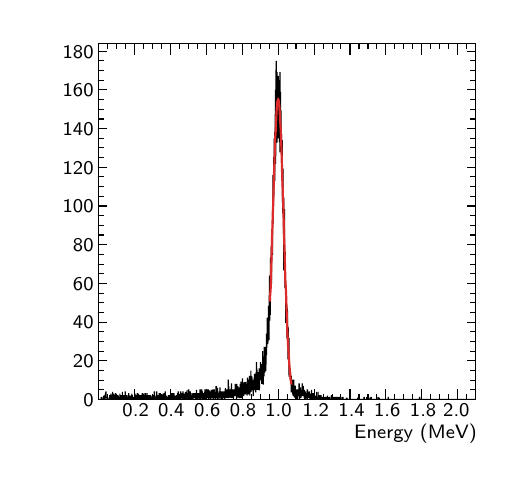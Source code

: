 \begin{tikzpicture}[y=-1cm,xscale=1.203,yscale=1.273]
  \sf
  \definecolor{red}{RGB}{221,42,43}
  \definecolor{green}{RGB}{132,184,24}
  \definecolor{blue}{RGB}{0,72,112}
  \definecolor{orange}{RGB}{192,128,64}
  \definecolor{gray}{RGB}{107,108,110}

  %% Energy distribution
  \draw[black] (0.497,27.495) rectangle (4.481,23.948);


  \draw[black] (0.497,27.495) -- (0.5,27.495) -- (0.502,27.495) -- (0.504,27.495) -- (0.506,27.495) -- (0.508,27.495) -- (0.51,27.495) -- (0.512,27.495) -- (0.514,27.495) -- (0.516,27.495) -- (0.519,27.495) -- (0.521,27.495) -- (0.523,27.495) -- (0.525,27.495) -- (0.525,27.476) -- (0.527,27.476) -- (0.527,27.495) -- (0.529,27.495) -- (0.529,27.476) -- (0.531,27.476) -- (0.531,27.495) -- (0.533,27.495) -- (0.536,27.495) -- (0.538,27.495) -- (0.54,27.495) -- (0.542,27.495) -- (0.544,27.495) -- (0.546,27.495) -- (0.548,27.495) -- (0.548,27.476) -- (0.548,27.495) -- (0.55,27.495) -- (0.552,27.495) -- (0.552,27.457) -- (0.552,27.495) -- (0.555,27.495) -- (0.557,27.495) -- (0.559,27.495) -- (0.559,27.476) -- (0.559,27.495) -- (0.561,27.495) -- (0.563,27.495) -- (0.565,27.495) -- (0.565,27.457) -- (0.576,27.419) -- (0.578,27.419) -- (0.578,27.476) -- (0.58,27.476) -- (0.582,27.476) -- (0.584,27.476) -- (0.586,27.476) -- (0.586,27.495) -- (0.588,27.495) -- (0.591,27.495) -- (0.593,27.495) -- (0.593,27.476) -- (0.593,27.495) -- (0.595,27.495) -- (0.597,27.495) -- (0.599,27.495) -- (0.601,27.495) -- (0.603,27.495) -- (0.605,27.495) -- (0.607,27.495) -- (0.61,27.495) -- (0.61,27.476) -- (0.61,27.495) -- (0.612,27.495) -- (0.614,27.495) -- (0.614,27.457) -- (0.616,27.457) -- (0.616,27.495) -- (0.618,27.495) -- (0.618,27.476) -- (0.62,27.476) -- (0.62,27.495) -- (0.622,27.495) -- (0.622,27.457) -- (0.622,27.495) -- (0.624,27.495) -- (0.627,27.495) -- (0.629,27.495) -- (0.629,27.438) -- (0.629,27.495) -- (0.631,27.495) -- (0.631,27.457) -- (0.633,27.457) -- (0.633,27.495) -- (0.635,27.495) -- (0.635,27.476) -- (0.635,27.457) -- (0.637,27.457) -- (0.637,27.476) -- (0.639,27.476) -- (0.639,27.495) -- (0.639,27.457) -- (0.641,27.457) -- (0.641,27.476) -- (0.643,27.476) -- (0.643,27.495) -- (0.646,27.495) -- (0.646,27.419) -- (0.646,27.476) -- (0.648,27.476) -- (0.648,27.495) -- (0.648,27.457) -- (0.65,27.457) -- (0.652,27.457) -- (0.652,27.476) -- (0.652,27.495) -- (0.654,27.495) -- (0.654,27.476) -- (0.654,27.495) -- (0.656,27.495) -- (0.658,27.495) -- (0.66,27.495) -- (0.66,27.438) -- (0.66,27.476) -- (0.663,27.476) -- (0.663,27.457) -- (0.665,27.457) -- (0.665,27.495) -- (0.665,27.476) -- (0.667,27.476) -- (0.667,27.495) -- (0.669,27.495) -- (0.669,27.476) -- (0.669,27.495) -- (0.671,27.495) -- (0.671,27.457) -- (0.671,27.495) -- (0.673,27.495) -- (0.673,27.476) -- (0.675,27.476) -- (0.677,27.476) -- (0.677,27.495) -- (0.677,27.438) -- (0.679,27.438) -- (0.679,27.495) -- (0.682,27.495) -- (0.684,27.495) -- (0.684,27.457) -- (0.686,27.457) -- (0.686,27.476) -- (0.686,27.495) -- (0.688,27.495) -- (0.688,27.476) -- (0.69,27.476) -- (0.692,27.476) -- (0.692,27.457) -- (0.694,27.457) -- (0.694,27.476) -- (0.696,27.476) -- (0.696,27.495) -- (0.696,27.476) -- (0.699,27.476) -- (0.699,27.457) -- (0.701,27.457) -- (0.701,27.476) -- (0.703,27.476) -- (0.703,27.495) -- (0.703,27.476) -- (0.705,27.476) -- (0.705,27.457) -- (0.705,27.495) -- (0.707,27.495) -- (0.707,27.476) -- (0.709,27.476) -- (0.711,27.476) -- (0.711,27.495) -- (0.713,27.495) -- (0.713,27.476) -- (0.715,27.476) -- (0.715,27.495) -- (0.718,27.495) -- (0.718,27.476) -- (0.72,27.476) -- (0.72,27.495) -- (0.72,27.476) -- (0.722,27.476) -- (0.722,27.438) -- (0.722,27.457) -- (0.724,27.457) -- (0.724,27.495) -- (0.724,27.476) -- (0.726,27.476) -- (0.728,27.476) -- (0.728,27.495) -- (0.73,27.495) -- (0.73,27.476) -- (0.73,27.495) -- (0.732,27.495) -- (0.732,27.476) -- (0.732,27.457) -- (0.734,27.457) -- (0.734,27.495) -- (0.737,27.495) -- (0.737,27.476) -- (0.737,27.495) -- (0.739,27.495) -- (0.741,27.495) -- (0.741,27.457) -- (0.741,27.476) -- (0.743,27.476) -- (0.743,27.495) -- (0.743,27.476) -- (0.745,27.476) -- (0.745,27.457) -- (0.747,27.457) -- (0.747,27.495) -- (0.747,27.476) -- (0.749,27.476) -- (0.749,27.419) -- (0.749,27.495) -- (0.751,27.495) -- (0.751,27.476) -- (0.751,27.495) -- (0.754,27.495) -- (0.754,27.476) -- (0.756,27.476) -- (0.756,27.495) -- (0.756,27.476) -- (0.758,27.476) -- (0.758,27.495) -- (0.76,27.495) -- (0.762,27.495) -- (0.762,27.476) -- (0.762,27.457) -- (0.764,27.457) -- (0.764,27.476) -- (0.766,27.476) -- (0.766,27.495) -- (0.768,27.495) -- (0.768,27.476) -- (0.77,27.476) -- (0.773,27.476) -- (0.773,27.495) -- (0.775,27.495) -- (0.775,27.457) -- (0.777,27.457) -- (0.777,27.476) -- (0.777,27.495) -- (0.779,27.495) -- (0.779,27.419) -- (0.781,27.419) -- (0.781,27.476) -- (0.781,27.495) -- (0.783,27.495) -- (0.783,27.476) -- (0.785,27.476) -- (0.787,27.476) -- (0.787,27.457) -- (0.79,27.457) -- (0.79,27.495) -- (0.79,27.476) -- (0.792,27.476) -- (0.792,27.495) -- (0.794,27.495) -- (0.796,27.495) -- (0.796,27.457) -- (0.798,27.457) -- (0.798,27.476) -- (0.798,27.495) -- (0.8,27.495) -- (0.802,27.495) -- (0.802,27.476) -- (0.804,27.476) -- (0.804,27.495) -- (0.806,27.495) -- (0.806,27.476) -- (0.809,27.476) -- (0.809,27.495) -- (0.809,27.476) -- (0.811,27.476) -- (0.813,27.476) -- (0.813,27.495) -- (0.815,27.495) -- (0.815,27.476) -- (0.815,27.438) -- (0.817,27.438) -- (0.817,27.457) -- (0.817,27.476) -- (0.819,27.476) -- (0.819,27.457) -- (0.819,27.495) -- (0.821,27.495) -- (0.823,27.495) -- (0.823,27.476) -- (0.826,27.476) -- (0.826,27.495) -- (0.828,27.495) -- (0.828,27.457) -- (0.828,27.495) -- (0.83,27.495) -- (0.832,27.495) -- (0.832,27.457) -- (0.832,27.495) -- (0.834,27.495) -- (0.834,27.476) -- (0.836,27.476) -- (0.836,27.495) -- (0.838,27.495) -- (0.838,27.476) -- (0.84,27.476) -- (0.842,27.476) -- (0.842,27.457) -- (0.842,27.476) -- (0.845,27.476) -- (0.845,27.457) -- (0.845,27.495) -- (0.847,27.495) -- (0.847,27.457) -- (0.849,27.457) -- (0.849,27.438) -- (0.849,27.495) -- (0.851,27.495) -- (0.851,27.476) -- (0.853,27.476) -- (0.853,27.457) -- (0.855,27.457) -- (0.855,27.476) -- (0.857,27.476) -- (0.857,27.495) -- (0.857,27.476) -- (0.859,27.476) -- (0.861,27.476) -- (0.861,27.495) -- (0.864,27.495) -- (0.864,27.476) -- (0.866,27.476) -- (0.866,27.495) -- (0.866,27.476) -- (0.868,27.476) -- (0.87,27.476) -- (0.87,27.495) -- (0.872,27.495) -- (0.872,27.476) -- (0.872,27.495) -- (0.874,27.495) -- (0.876,27.495) -- (0.878,27.495) -- (0.878,27.476) -- (0.881,27.476) -- (0.881,27.495) -- (0.883,27.495) -- (0.883,27.438) -- (0.883,27.495) -- (0.885,27.495) -- (0.885,27.476) -- (0.885,27.457) -- (0.887,27.457) -- (0.887,27.495) -- (0.887,27.476) -- (0.889,27.476) -- (0.891,27.476) -- (0.891,27.457) -- (0.891,27.495) -- (0.893,27.495) -- (0.895,27.495) -- (0.895,27.476) -- (0.895,27.495) -- (0.897,27.495) -- (0.897,27.476) -- (0.9,27.476) -- (0.9,27.457) -- (0.902,27.457) -- (0.902,27.476) -- (0.902,27.495) -- (0.904,27.495) -- (0.904,27.438) -- (0.906,27.438) -- (0.906,27.495) -- (0.908,27.495) -- (0.908,27.457) -- (0.908,27.476) -- (0.91,27.476) -- (0.91,27.457) -- (0.912,27.457) -- (0.912,27.495) -- (0.914,27.495) -- (0.914,27.476) -- (0.917,27.476) -- (0.919,27.476) -- (0.921,27.476) -- (0.921,27.438) -- (0.921,27.476) -- (0.923,27.476) -- (0.923,27.457) -- (0.923,27.476) -- (0.925,27.476) -- (0.925,27.495) -- (0.927,27.495) -- (0.927,27.457) -- (0.929,27.457) -- (0.929,27.476) -- (0.929,27.495) -- (0.931,27.495) -- (0.931,27.476) -- (0.931,27.495) -- (0.933,27.495) -- (0.933,27.476) -- (0.936,27.476) -- (0.936,27.495) -- (0.936,27.476) -- (0.938,27.476) -- (0.94,27.476) -- (0.94,27.495) -- (0.942,27.495) -- (0.942,27.457) -- (0.944,27.457) -- (0.944,27.476) -- (0.946,27.476) -- (0.946,27.495) -- (0.948,27.495) -- (0.948,27.476) -- (0.95,27.476) -- (0.953,27.476) -- (0.953,27.495) -- (0.955,27.495) -- (0.955,27.476) -- (0.955,27.457) -- (0.957,27.457) -- (0.957,27.476) -- (0.957,27.438) -- (0.959,27.438) -- (0.959,27.476) -- (0.961,27.476) -- (0.961,27.457) -- (0.961,27.495) -- (0.963,27.495) -- (0.963,27.476) -- (0.965,27.476) -- (0.965,27.457) -- (0.967,27.457) -- (0.967,27.476) -- (0.969,27.476) -- (0.969,27.438) -- (0.969,27.495) -- (0.972,27.495) -- (0.972,27.476) -- (0.972,27.457) -- (0.974,27.457) -- (0.974,27.495) -- (0.976,27.495) -- (0.978,27.495) -- (0.978,27.476) -- (0.98,27.476) -- (0.98,27.495) -- (0.982,27.495) -- (0.982,27.457) -- (0.984,27.457) -- (0.986,27.457) -- (0.986,27.495) -- (0.986,27.476) -- (0.988,27.476) -- (0.988,27.495) -- (0.988,27.438) -- (0.991,27.438) -- (0.991,27.457) -- (0.991,27.495) -- (0.993,27.495) -- (0.993,27.476) -- (0.995,27.476) -- (0.995,27.495) -- (0.997,27.495) -- (0.999,27.495) -- (0.999,27.457) -- (1.001,27.457) -- (1.001,27.476) -- (1.003,27.476) -- (1.003,27.457) -- (1.005,27.457) -- (1.005,27.495) -- (1.005,27.476) -- (1.008,27.476) -- (1.008,27.495) -- (1.008,27.438) -- (1.01,27.438) -- (1.01,27.457) -- (1.012,27.457) -- (1.012,27.495) -- (1.014,27.495) -- (1.014,27.476) -- (1.016,27.476) -- (1.016,27.457) -- (1.018,27.457) -- (1.02,27.457) -- (1.02,27.476) -- (1.02,27.495) -- (1.022,27.495) -- (1.022,27.476) -- (1.022,27.495) -- (1.024,27.495) -- (1.024,27.476) -- (1.027,27.476) -- (1.027,27.495) -- (1.027,27.476) -- (1.029,27.476) -- (1.031,27.476) -- (1.031,27.495) -- (1.031,27.476) -- (1.033,27.476) -- (1.035,27.476) -- (1.035,27.457) -- (1.037,27.457) -- (1.037,27.476) -- (1.037,27.495) -- (1.039,27.495) -- (1.039,27.476) -- (1.039,27.495) -- (1.041,27.495) -- (1.041,27.457) -- (1.044,27.457) -- (1.044,27.495) -- (1.046,27.495) -- (1.046,27.476) -- (1.048,27.476) -- (1.048,27.457) -- (1.048,27.476) -- (1.05,27.476) -- (1.05,27.495) -- (1.052,27.495) -- (1.052,27.457) -- (1.052,27.476) -- (1.054,27.476) -- (1.054,27.495) -- (1.056,27.495) -- (1.056,27.476) -- (1.058,27.476) -- (1.058,27.495) -- (1.06,27.495) -- (1.06,27.476) -- (1.06,27.495) -- (1.063,27.495) -- (1.063,27.476) -- (1.065,27.476) -- (1.067,27.476) -- (1.067,27.495) -- (1.069,27.495) -- (1.069,27.476) -- (1.071,27.476) -- (1.073,27.476) -- (1.073,27.495) -- (1.073,27.457) -- (1.075,27.457) -- (1.075,27.476) -- (1.077,27.476) -- (1.077,27.495) -- (1.079,27.495) -- (1.079,27.476) -- (1.082,27.476) -- (1.082,27.495) -- (1.082,27.476) -- (1.084,27.476) -- (1.084,27.495) -- (1.084,27.457) -- (1.086,27.457) -- (1.086,27.476) -- (1.086,27.419) -- (1.088,27.419) -- (1.088,27.495) -- (1.09,27.495) -- (1.09,27.476) -- (1.092,27.476) -- (1.092,27.495) -- (1.094,27.495) -- (1.094,27.457) -- (1.094,27.495) -- (1.096,27.495) -- (1.099,27.495) -- (1.099,27.476) -- (1.101,27.476) -- (1.101,27.495) -- (1.103,27.495) -- (1.103,27.476) -- (1.103,27.495) -- (1.105,27.495) -- (1.107,27.495) -- (1.107,27.476) -- (1.109,27.476) -- (1.109,27.495) -- (1.111,27.495) -- (1.111,27.476) -- (1.111,27.419) -- (1.113,27.419) -- (1.113,27.457) -- (1.115,27.457) -- (1.115,27.495) -- (1.115,27.457) -- (1.118,27.457) -- (1.118,27.495) -- (1.12,27.495) -- (1.12,27.476) -- (1.122,27.476) -- (1.122,27.457) -- (1.124,27.457) -- (1.124,27.476) -- (1.126,27.476) -- (1.126,27.495) -- (1.126,27.457) -- (1.128,27.457) -- (1.128,27.495) -- (1.128,27.457) -- (1.13,27.457) -- (1.13,27.476) -- (1.132,27.476) -- (1.132,27.495) -- (1.135,27.495) -- (1.135,27.457) -- (1.135,27.495) -- (1.137,27.495) -- (1.137,27.476) -- (1.137,27.438) -- (1.139,27.438) -- (1.139,27.476) -- (1.139,27.495) -- (1.141,27.495) -- (1.141,27.457) -- (1.143,27.457) -- (1.143,27.495) -- (1.143,27.457) -- (1.145,27.457) -- (1.145,27.495) -- (1.147,27.495) -- (1.147,27.438) -- (1.149,27.438) -- (1.149,27.495) -- (1.149,27.457) -- (1.151,27.457) -- (1.151,27.476) -- (1.151,27.495) -- (1.154,27.495) -- (1.156,27.495) -- (1.156,27.476) -- (1.158,27.476) -- (1.158,27.495) -- (1.16,27.495) -- (1.16,27.457) -- (1.16,27.495) -- (1.162,27.495) -- (1.162,27.476) -- (1.164,27.476) -- (1.164,27.495) -- (1.164,27.457) -- (1.166,27.457) -- (1.168,27.457) -- (1.168,27.476) -- (1.168,27.457) -- (1.171,27.457) -- (1.171,27.476) -- (1.171,27.495) -- (1.173,27.495) -- (1.173,27.476) -- (1.175,27.476) -- (1.177,27.476) -- (1.177,27.438) -- (1.177,27.495) -- (1.179,27.495) -- (1.179,27.457) -- (1.181,27.457) -- (1.181,27.495) -- (1.181,27.457) -- (1.183,27.457) -- (1.183,27.495) -- (1.185,27.495) -- (1.185,27.476) -- (1.187,27.476) -- (1.187,27.495) -- (1.187,27.476) -- (1.19,27.476) -- (1.19,27.495) -- (1.19,27.438) -- (1.192,27.438) -- (1.192,27.495) -- (1.194,27.495) -- (1.194,27.476) -- (1.196,27.476) -- (1.196,27.495) -- (1.196,27.438) -- (1.198,27.438) -- (1.198,27.495) -- (1.198,27.457) -- (1.2,27.457) -- (1.2,27.419) -- (1.202,27.419) -- (1.202,27.495) -- (1.204,27.495) -- (1.204,27.476) -- (1.206,27.476) -- (1.206,27.495) -- (1.206,27.476) -- (1.209,27.476) -- (1.209,27.495) -- (1.211,27.495) -- (1.211,27.457) -- (1.211,27.495) -- (1.213,27.495) -- (1.213,27.457) -- (1.213,27.495) -- (1.215,27.495) -- (1.217,27.495) -- (1.217,27.476) -- (1.219,27.476) -- (1.219,27.495) -- (1.219,27.476) -- (1.221,27.476) -- (1.221,27.495) -- (1.223,27.495) -- (1.223,27.476) -- (1.226,27.476) -- (1.228,27.476) -- (1.228,27.495) -- (1.23,27.495) -- (1.23,27.476) -- (1.232,27.476) -- (1.232,27.457) -- (1.232,27.495) -- (1.234,27.495) -- (1.234,27.476) -- (1.234,27.457) -- (1.236,27.457) -- (1.236,27.495) -- (1.238,27.495) -- (1.238,27.476) -- (1.24,27.476) -- (1.24,27.457) -- (1.242,27.457) -- (1.242,27.476) -- (1.245,27.476) -- (1.245,27.457) -- (1.247,27.457) -- (1.247,27.476) -- (1.247,27.495) -- (1.249,27.495) -- (1.249,27.457) -- (1.251,27.457) -- (1.251,27.476) -- (1.251,27.495) -- (1.253,27.495) -- (1.253,27.457) -- (1.255,27.457) -- (1.255,27.476) -- (1.257,27.476) -- (1.259,27.476) -- (1.259,27.495) -- (1.262,27.495) -- (1.262,27.438) -- (1.264,27.438) -- (1.264,27.476) -- (1.266,27.476) -- (1.266,27.457) -- (1.266,27.476) -- (1.268,27.476) -- (1.268,27.457) -- (1.268,27.495) -- (1.27,27.495) -- (1.272,27.495) -- (1.272,27.476) -- (1.272,27.457) -- (1.274,27.457) -- (1.274,27.495) -- (1.276,27.495) -- (1.276,27.457) -- (1.276,27.438) -- (1.278,27.438) -- (1.278,27.476) -- (1.281,27.476) -- (1.281,27.495) -- (1.281,27.476) -- (1.283,27.476) -- (1.285,27.476) -- (1.285,27.457) -- (1.287,27.457) -- (1.287,27.476) -- (1.289,27.476) -- (1.289,27.495) -- (1.289,27.438) -- (1.291,27.438) -- (1.291,27.476) -- (1.291,27.457) -- (1.293,27.457) -- (1.293,27.438) -- (1.293,27.476) -- (1.295,27.476) -- (1.295,27.438) -- (1.295,27.476) -- (1.298,27.476) -- (1.3,27.476) -- (1.302,27.476) -- (1.302,27.495) -- (1.304,27.495) -- (1.304,27.476) -- (1.306,27.476) -- (1.306,27.457) -- (1.306,27.476) -- (1.308,27.476) -- (1.31,27.476) -- (1.31,27.495) -- (1.312,27.495) -- (1.312,27.476) -- (1.314,27.476) -- (1.314,27.457) -- (1.314,27.495) -- (1.317,27.495) -- (1.317,27.476) -- (1.319,27.476) -- (1.321,27.476) -- (1.321,27.495) -- (1.321,27.457) -- (1.323,27.457) -- (1.323,27.495) -- (1.325,27.495) -- (1.325,27.476) -- (1.325,27.457) -- (1.327,27.457) -- (1.327,27.476) -- (1.327,27.457) -- (1.329,27.457) -- (1.329,27.476) -- (1.329,27.438) -- (1.331,27.438) -- (1.331,27.457) -- (1.333,27.457) -- (1.333,27.438) -- (1.333,27.476) -- (1.336,27.476) -- (1.338,27.476) -- (1.338,27.495) -- (1.338,27.419) -- (1.34,27.419) -- (1.34,27.457) -- (1.342,27.457) -- (1.344,27.457) -- (1.344,27.476) -- (1.344,27.457) -- (1.346,27.457) -- (1.346,27.495) -- (1.346,27.457) -- (1.348,27.457) -- (1.348,27.476) -- (1.35,27.476) -- (1.35,27.495) -- (1.35,27.457) -- (1.353,27.457) -- (1.353,27.476) -- (1.353,27.457) -- (1.355,27.457) -- (1.355,27.476) -- (1.355,27.457) -- (1.357,27.457) -- (1.357,27.476) -- (1.359,27.476) -- (1.359,27.457) -- (1.359,27.495) -- (1.361,27.495) -- (1.361,27.457) -- (1.361,27.495) -- (1.363,27.495) -- (1.363,27.476) -- (1.363,27.419) -- (1.365,27.419) -- (1.365,27.495) -- (1.367,27.495) -- (1.367,27.476) -- (1.369,27.476) -- (1.372,27.476) -- (1.372,27.457) -- (1.372,27.476) -- (1.374,27.476) -- (1.374,27.457) -- (1.376,27.457) -- (1.376,27.476) -- (1.378,27.476) -- (1.378,27.457) -- (1.38,27.457) -- (1.38,27.476) -- (1.38,27.438) -- (1.382,27.438) -- (1.382,27.495) -- (1.384,27.495) -- (1.384,27.476) -- (1.386,27.476) -- (1.386,27.438) -- (1.386,27.476) -- (1.389,27.476) -- (1.389,27.457) -- (1.389,27.419) -- (1.391,27.419) -- (1.391,27.476) -- (1.393,27.476) -- (1.393,27.438) -- (1.393,27.457) -- (1.395,27.457) -- (1.395,27.495) -- (1.397,27.495) -- (1.397,27.476) -- (1.399,27.476) -- (1.399,27.495) -- (1.401,27.495) -- (1.401,27.476) -- (1.403,27.476) -- (1.405,27.476) -- (1.405,27.457) -- (1.405,27.495) -- (1.408,27.495) -- (1.408,27.438) -- (1.408,27.476) -- (1.41,27.476) -- (1.41,27.457) -- (1.412,27.457) -- (1.412,27.476) -- (1.412,27.495) -- (1.414,27.495) -- (1.414,27.419) -- (1.414,27.476) -- (1.416,27.476) -- (1.416,27.457) -- (1.416,27.438) -- (1.418,27.438) -- (1.418,27.476) -- (1.42,27.476) -- (1.42,27.457) -- (1.42,27.476) -- (1.422,27.476) -- (1.422,27.495) -- (1.425,27.495) -- (1.425,27.476) -- (1.427,27.476) -- (1.427,27.457) -- (1.429,27.457) -- (1.429,27.419) -- (1.429,27.457) -- (1.431,27.457) -- (1.431,27.495) -- (1.431,27.419) -- (1.433,27.419) -- (1.433,27.4) -- (1.433,27.457) -- (1.435,27.457) -- (1.435,27.476) -- (1.437,27.476) -- (1.437,27.457) -- (1.437,27.495) -- (1.439,27.495) -- (1.439,27.457) -- (1.439,27.476) -- (1.441,27.476) -- (1.441,27.495) -- (1.444,27.495) -- (1.444,27.438) -- (1.446,27.438) -- (1.446,27.476) -- (1.446,27.438) -- (1.448,27.438) -- (1.448,27.495) -- (1.448,27.4) -- (1.45,27.4) -- (1.45,27.476) -- (1.452,27.476) -- (1.452,27.495) -- (1.454,27.495) -- (1.454,27.457) -- (1.454,27.495) -- (1.456,27.495) -- (1.456,27.476) -- (1.458,27.476) -- (1.458,27.438) -- (1.458,27.495) -- (1.46,27.495) -- (1.46,27.419) -- (1.463,27.419) -- (1.463,27.495) -- (1.463,27.419) -- (1.465,27.419) -- (1.465,27.476) -- (1.465,27.438) -- (1.467,27.438) -- (1.467,27.457) -- (1.467,27.495) -- (1.469,27.495) -- (1.469,27.476) -- (1.471,27.476) -- (1.471,27.457) -- (1.473,27.457) -- (1.473,27.476) -- (1.473,27.457) -- (1.475,27.457) -- (1.475,27.476) -- (1.475,27.495) -- (1.477,27.495) -- (1.477,27.476) -- (1.48,27.476) -- (1.48,27.457) -- (1.482,27.457) -- (1.482,27.476) -- (1.482,27.438) -- (1.484,27.438) -- (1.484,27.457) -- (1.486,27.457) -- (1.488,27.457) -- (1.488,27.476) -- (1.49,27.476) -- (1.49,27.438) -- (1.49,27.476) -- (1.492,27.476) -- (1.492,27.495) -- (1.492,27.476) -- (1.494,27.476) -- (1.494,27.495) -- (1.496,27.495) -- (1.496,27.457) -- (1.499,27.457) -- (1.499,27.476) -- (1.501,27.476) -- (1.501,27.438) -- (1.503,27.438) -- (1.503,27.457) -- (1.503,27.476) -- (1.505,27.476) -- (1.505,27.438) -- (1.507,27.438) -- (1.507,27.457) -- (1.507,27.476) -- (1.509,27.476) -- (1.509,27.438) -- (1.509,27.457) -- (1.511,27.457) -- (1.511,27.476) -- (1.513,27.476) -- (1.516,27.476) -- (1.516,27.457) -- (1.518,27.457) -- (1.518,27.476) -- (1.518,27.438) -- (1.52,27.438) -- (1.52,27.476) -- (1.52,27.495) -- (1.522,27.495) -- (1.522,27.476) -- (1.524,27.476) -- (1.524,27.438) -- (1.526,27.438) -- (1.528,27.438) -- (1.528,27.457) -- (1.53,27.457) -- (1.532,27.457) -- (1.532,27.4) -- (1.532,27.457) -- (1.535,27.457) -- (1.535,27.476) -- (1.537,27.476) -- (1.537,27.495) -- (1.537,27.476) -- (1.539,27.476) -- (1.539,27.457) -- (1.541,27.457) -- (1.541,27.495) -- (1.541,27.476) -- (1.543,27.476) -- (1.543,27.438) -- (1.545,27.438) -- (1.545,27.476) -- (1.545,27.457) -- (1.547,27.457) -- (1.547,27.476) -- (1.549,27.476) -- (1.549,27.438) -- (1.552,27.438) -- (1.552,27.476) -- (1.554,27.476) -- (1.554,27.438) -- (1.556,27.438) -- (1.558,27.438) -- (1.558,27.476) -- (1.558,27.495) -- (1.56,27.495) -- (1.56,27.457) -- (1.56,27.476) -- (1.562,27.476) -- (1.562,27.438) -- (1.562,27.476) -- (1.564,27.476) -- (1.564,27.457) -- (1.566,27.457) -- (1.566,27.495) -- (1.568,27.495) -- (1.568,27.457) -- (1.568,27.4) -- (1.571,27.4) -- (1.571,27.457) -- (1.571,27.419) -- (1.573,27.419) -- (1.573,27.457) -- (1.573,27.495) -- (1.575,27.495) -- (1.577,27.495) -- (1.577,27.476) -- (1.579,27.476) -- (1.579,27.457) -- (1.579,27.476) -- (1.581,27.476) -- (1.583,27.476) -- (1.583,27.457) -- (1.585,27.457) -- (1.585,27.4) -- (1.587,27.4) -- (1.587,27.476) -- (1.587,27.457) -- (1.59,27.457) -- (1.59,27.438) -- (1.59,27.476) -- (1.592,27.476) -- (1.592,27.419) -- (1.594,27.419) -- (1.594,27.495) -- (1.596,27.495) -- (1.596,27.457) -- (1.596,27.476) -- (1.598,27.476) -- (1.598,27.457) -- (1.598,27.438) -- (1.6,27.438) -- (1.602,27.438) -- (1.602,27.495) -- (1.602,27.457) -- (1.604,27.457) -- (1.604,27.495) -- (1.607,27.495) -- (1.607,27.457) -- (1.607,27.476) -- (1.609,27.476) -- (1.609,27.457) -- (1.611,27.457) -- (1.611,27.495) -- (1.613,27.495) -- (1.613,27.457) -- (1.615,27.457) -- (1.615,27.419) -- (1.615,27.476) -- (1.617,27.476) -- (1.619,27.476) -- (1.619,27.457) -- (1.621,27.457) -- (1.621,27.495) -- (1.621,27.4) -- (1.623,27.4) -- (1.623,27.476) -- (1.623,27.495) -- (1.626,27.495) -- (1.626,27.476) -- (1.628,27.476) -- (1.628,27.4) -- (1.628,27.476) -- (1.63,27.476) -- (1.63,27.457) -- (1.63,27.495) -- (1.632,27.495) -- (1.632,27.476) -- (1.632,27.438) -- (1.634,27.438) -- (1.634,27.419) -- (1.636,27.419) -- (1.636,27.4) -- (1.638,27.4) -- (1.638,27.476) -- (1.638,27.457) -- (1.64,27.457) -- (1.64,27.476) -- (1.643,27.476) -- (1.643,27.457) -- (1.645,27.457) -- (1.647,27.457) -- (1.647,27.438) -- (1.649,27.438) -- (1.649,27.476) -- (1.651,27.476) -- (1.651,27.438) -- (1.653,27.438) -- (1.653,27.4) -- (1.655,27.4) -- (1.655,27.476) -- (1.655,27.457) -- (1.657,27.457) -- (1.657,27.495) -- (1.657,27.457) -- (1.659,27.457) -- (1.659,27.419) -- (1.662,27.419) -- (1.662,27.476) -- (1.662,27.457) -- (1.664,27.457) -- (1.664,27.438) -- (1.666,27.438) -- (1.666,27.457) -- (1.668,27.457) -- (1.668,27.438) -- (1.67,27.438) -- (1.67,27.476) -- (1.672,27.476) -- (1.672,27.4) -- (1.672,27.457) -- (1.674,27.457) -- (1.674,27.476) -- (1.674,27.495) -- (1.676,27.495) -- (1.676,27.476) -- (1.679,27.476) -- (1.679,27.457) -- (1.681,27.457) -- (1.681,27.419) -- (1.681,27.476) -- (1.683,27.476) -- (1.683,27.495) -- (1.683,27.457) -- (1.685,27.457) -- (1.685,27.438) -- (1.685,27.419) -- (1.687,27.419) -- (1.687,27.457) -- (1.689,27.457) -- (1.689,27.476) -- (1.691,27.476) -- (1.691,27.4) -- (1.691,27.457) -- (1.693,27.457) -- (1.693,27.438) -- (1.693,27.457) -- (1.695,27.457) -- (1.695,27.476) -- (1.698,27.476) -- (1.698,27.4) -- (1.698,27.438) -- (1.7,27.438) -- (1.7,27.476) -- (1.7,27.457) -- (1.702,27.457) -- (1.702,27.476) -- (1.702,27.457) -- (1.704,27.457) -- (1.704,27.4) -- (1.706,27.4) -- (1.706,27.438) -- (1.708,27.438) -- (1.708,27.495) -- (1.71,27.495) -- (1.71,27.457) -- (1.71,27.476) -- (1.712,27.476) -- (1.712,27.438) -- (1.714,27.438) -- (1.714,27.495) -- (1.714,27.457) -- (1.717,27.457) -- (1.717,27.4) -- (1.719,27.4) -- (1.719,27.438) -- (1.719,27.457) -- (1.721,27.457) -- (1.723,27.457) -- (1.723,27.476) -- (1.725,27.476) -- (1.725,27.419) -- (1.725,27.438) -- (1.727,27.438) -- (1.727,27.476) -- (1.729,27.476) -- (1.731,27.476) -- (1.731,27.438) -- (1.734,27.438) -- (1.736,27.438) -- (1.736,27.362) -- (1.736,27.476) -- (1.738,27.476) -- (1.738,27.457) -- (1.74,27.457) -- (1.74,27.476) -- (1.742,27.476) -- (1.742,27.457) -- (1.742,27.476) -- (1.744,27.476) -- (1.744,27.362) -- (1.744,27.438) -- (1.746,27.438) -- (1.746,27.457) -- (1.748,27.457) -- (1.748,27.476) -- (1.748,27.4) -- (1.75,27.4) -- (1.75,27.495) -- (1.75,27.457) -- (1.753,27.457) -- (1.753,27.381) -- (1.753,27.476) -- (1.755,27.476) -- (1.755,27.457) -- (1.757,27.457) -- (1.759,27.457) -- (1.759,27.438) -- (1.761,27.438) -- (1.761,27.457) -- (1.763,27.457) -- (1.765,27.457) -- (1.765,27.438) -- (1.767,27.438) -- (1.767,27.495) -- (1.77,27.495) -- (1.77,27.476) -- (1.77,27.457) -- (1.772,27.457) -- (1.772,27.438) -- (1.772,27.419) -- (1.774,27.419) -- (1.774,27.438) -- (1.776,27.438) -- (1.776,27.476) -- (1.776,27.419) -- (1.778,27.419) -- (1.778,27.438) -- (1.778,27.381) -- (1.78,27.381) -- (1.78,27.438) -- (1.78,27.419) -- (1.782,27.419) -- (1.782,27.438) -- (1.784,27.438) -- (1.784,27.476) -- (1.784,27.419) -- (1.786,27.419) -- (1.786,27.476) -- (1.786,27.438) -- (1.789,27.438) -- (1.789,27.495) -- (1.789,27.419) -- (1.791,27.419) -- (1.791,27.457) -- (1.793,27.457) -- (1.793,27.476) -- (1.795,27.476) -- (1.795,27.419) -- (1.797,27.419) -- (1.797,27.438) -- (1.797,27.419) -- (1.799,27.419) -- (1.799,27.495) -- (1.801,27.495) -- (1.801,27.457) -- (1.801,27.419) -- (1.803,27.419) -- (1.803,27.495) -- (1.803,27.476) -- (1.806,27.476) -- (1.806,27.419) -- (1.806,27.438) -- (1.808,27.438) -- (1.808,27.476) -- (1.81,27.476) -- (1.81,27.419) -- (1.812,27.419) -- (1.812,27.476) -- (1.812,27.457) -- (1.814,27.457) -- (1.814,27.419) -- (1.814,27.438) -- (1.816,27.438) -- (1.816,27.419) -- (1.818,27.419) -- (1.818,27.438) -- (1.818,27.457) -- (1.82,27.457) -- (1.82,27.419) -- (1.82,27.476) -- (1.822,27.476) -- (1.822,27.457) -- (1.822,27.419) -- (1.825,27.419) -- (1.827,27.419) -- (1.827,27.495) -- (1.829,27.495) -- (1.829,27.438) -- (1.831,27.438) -- (1.831,27.476) -- (1.831,27.419) -- (1.833,27.419) -- (1.833,27.438) -- (1.835,27.438) -- (1.835,27.419) -- (1.835,27.4) -- (1.837,27.4) -- (1.837,27.381) -- (1.837,27.457) -- (1.839,27.457) -- (1.839,27.438) -- (1.841,27.438) -- (1.841,27.476) -- (1.844,27.476) -- (1.844,27.419) -- (1.844,27.457) -- (1.846,27.457) -- (1.846,27.438) -- (1.846,27.476) -- (1.848,27.476) -- (1.848,27.457) -- (1.848,27.419) -- (1.85,27.419) -- (1.85,27.438) -- (1.85,27.4) -- (1.852,27.4) -- (1.852,27.438) -- (1.854,27.438) -- (1.854,27.476) -- (1.854,27.438) -- (1.856,27.438) -- (1.856,27.4) -- (1.856,27.457) -- (1.858,27.457) -- (1.858,27.4) -- (1.861,27.4) -- (1.861,27.438) -- (1.861,27.476) -- (1.863,27.476) -- (1.865,27.476) -- (1.865,27.381) -- (1.865,27.303) -- (1.867,27.303) -- (1.867,27.457) -- (1.867,27.419) -- (1.869,27.419) -- (1.869,27.457) -- (1.871,27.457) -- (1.871,27.438) -- (1.871,27.476) -- (1.873,27.476) -- (1.873,27.362) -- (1.873,27.438) -- (1.875,27.438) -- (1.875,27.457) -- (1.877,27.457) -- (1.877,27.4) -- (1.88,27.4) -- (1.88,27.457) -- (1.882,27.457) -- (1.882,27.438) -- (1.884,27.438) -- (1.884,27.476) -- (1.884,27.419) -- (1.886,27.419) -- (1.888,27.419) -- (1.888,27.457) -- (1.89,27.457) -- (1.89,27.476) -- (1.89,27.438) -- (1.892,27.438) -- (1.892,27.457) -- (1.894,27.457) -- (1.894,27.4) -- (1.897,27.4) -- (1.897,27.381) -- (1.897,27.476) -- (1.899,27.476) -- (1.899,27.419) -- (1.899,27.341) -- (1.901,27.341) -- (1.901,27.362) -- (1.901,27.457) -- (1.903,27.457) -- (1.905,27.457) -- (1.905,27.438) -- (1.905,27.476) -- (1.907,27.476) -- (1.907,27.419) -- (1.907,27.4) -- (1.909,27.4) -- (1.909,27.457) -- (1.909,27.419) -- (1.911,27.419) -- (1.911,27.476) -- (1.913,27.476) -- (1.913,27.438) -- (1.913,27.476) -- (1.916,27.476) -- (1.916,27.438) -- (1.918,27.438) -- (1.918,27.457) -- (1.918,27.438) -- (1.92,27.438) -- (1.92,27.4) -- (1.922,27.4) -- (1.922,27.476) -- (1.922,27.457) -- (1.924,27.457) -- (1.924,27.4) -- (1.926,27.4) -- (1.926,27.438) -- (1.926,27.419) -- (1.928,27.419) -- (1.928,27.457) -- (1.93,27.457) -- (1.93,27.4) -- (1.93,27.438) -- (1.933,27.438) -- (1.933,27.4) -- (1.935,27.4) -- (1.935,27.419) -- (1.935,27.4) -- (1.937,27.4) -- (1.937,27.419) -- (1.937,27.4) -- (1.939,27.4) -- (1.939,27.381) -- (1.941,27.381) -- (1.941,27.341) -- (1.941,27.438) -- (1.943,27.438) -- (1.943,27.4) -- (1.945,27.4) -- (1.945,27.457) -- (1.945,27.419) -- (1.947,27.419) -- (1.947,27.457) -- (1.949,27.457) -- (1.949,27.419) -- (1.949,27.438) -- (1.952,27.438) -- (1.952,27.495) -- (1.954,27.495) -- (1.954,27.381) -- (1.956,27.381) -- (1.956,27.341) -- (1.956,27.438) -- (1.958,27.438) -- (1.958,27.476) -- (1.958,27.381) -- (1.96,27.381) -- (1.96,27.419) -- (1.96,27.457) -- (1.962,27.457) -- (1.962,27.419) -- (1.962,27.438) -- (1.964,27.438) -- (1.964,27.4) -- (1.966,27.4) -- (1.966,27.457) -- (1.968,27.457) -- (1.968,27.362) -- (1.968,27.438) -- (1.971,27.438) -- (1.971,27.476) -- (1.971,27.457) -- (1.973,27.457) -- (1.973,27.438) -- (1.975,27.438) -- (1.975,27.4) -- (1.977,27.4) -- (1.977,27.381) -- (1.979,27.381) -- (1.979,27.457) -- (1.981,27.457) -- (1.981,27.438) -- (1.983,27.438) -- (1.983,27.381) -- (1.983,27.476) -- (1.985,27.476) -- (1.985,27.419) -- (1.988,27.419) -- (1.99,27.419) -- (1.99,27.476) -- (1.992,27.476) -- (1.992,27.341) -- (1.992,27.438) -- (1.994,27.438) -- (1.994,27.4) -- (1.994,27.362) -- (1.996,27.362) -- (1.996,27.457) -- (1.996,27.419) -- (1.998,27.419) -- (1.998,27.476) -- (2.0,27.476) -- (2.0,27.381) -- (2.0,27.322) -- (2.002,27.322) -- (2.002,27.381) -- (2.002,27.419) -- (2.004,27.419) -- (2.007,27.419) -- (2.009,27.419) -- (2.009,27.4) -- (2.009,27.362) -- (2.011,27.362) -- (2.011,27.457) -- (2.011,27.476) -- (2.013,27.476) -- (2.013,27.362) -- (2.013,27.4) -- (2.015,27.4) -- (2.015,27.381) -- (2.017,27.381) -- (2.017,27.284) -- (2.017,27.438) -- (2.019,27.438) -- (2.019,27.4) -- (2.021,27.4) -- (2.021,27.322) -- (2.021,27.4) -- (2.024,27.4) -- (2.026,27.4) -- (2.026,27.419) -- (2.026,27.4) -- (2.028,27.4) -- (2.028,27.419) -- (2.028,27.457) -- (2.03,27.457) -- (2.03,27.4) -- (2.032,27.4) -- (2.032,27.362) -- (2.032,27.341) -- (2.034,27.341) -- (2.034,27.438) -- (2.036,27.438) -- (2.038,27.438) -- (2.038,27.322) -- (2.038,27.381) -- (2.04,27.381) -- (2.04,27.438) -- (2.043,27.438) -- (2.043,27.4) -- (2.045,27.4) -- (2.045,27.341) -- (2.045,27.4) -- (2.047,27.4) -- (2.047,27.322) -- (2.047,27.381) -- (2.049,27.381) -- (2.049,27.362) -- (2.049,27.419) -- (2.051,27.419) -- (2.051,27.438) -- (2.053,27.438) -- (2.053,27.362) -- (2.055,27.362) -- (2.055,27.419) -- (2.057,27.419) -- (2.057,27.4) -- (2.057,27.362) -- (2.06,27.362) -- (2.06,27.4) -- (2.062,27.4) -- (2.062,27.341) -- (2.062,27.4) -- (2.064,27.4) -- (2.064,27.419) -- (2.064,27.322) -- (2.066,27.322) -- (2.066,27.457) -- (2.066,27.4) -- (2.068,27.4) -- (2.068,27.284) -- (2.07,27.284) -- (2.07,27.322) -- (2.072,27.322) -- (2.072,27.438) -- (2.072,27.419) -- (2.074,27.419) -- (2.074,27.438) -- (2.074,27.303) -- (2.076,27.303) -- (2.076,27.381) -- (2.079,27.381) -- (2.079,27.419) -- (2.079,27.438) -- (2.081,27.438) -- (2.081,27.322) -- (2.083,27.322) -- (2.083,27.381) -- (2.083,27.362) -- (2.085,27.362) -- (2.085,27.419) -- (2.087,27.419) -- (2.087,27.362) -- (2.087,27.419) -- (2.089,27.419) -- (2.089,27.362) -- (2.091,27.362) -- (2.091,27.381) -- (2.091,27.265) -- (2.093,27.265) -- (2.093,27.419) -- (2.095,27.419) -- (2.095,27.457) -- (2.095,27.362) -- (2.098,27.362) -- (2.098,27.381) -- (2.098,27.419) -- (2.1,27.419) -- (2.1,27.322) -- (2.1,27.362) -- (2.102,27.362) -- (2.102,27.341) -- (2.104,27.341) -- (2.104,27.303) -- (2.104,27.4) -- (2.106,27.4) -- (2.106,27.208) -- (2.106,27.341) -- (2.108,27.341) -- (2.108,27.419) -- (2.108,27.265) -- (2.11,27.265) -- (2.11,27.362) -- (2.112,27.362) -- (2.112,27.4) -- (2.112,27.362) -- (2.115,27.362) -- (2.115,27.265) -- (2.115,27.341) -- (2.117,27.341) -- (2.117,27.284) -- (2.119,27.284) -- (2.119,27.381) -- (2.119,27.341) -- (2.121,27.341) -- (2.121,27.4) -- (2.123,27.4) -- (2.123,27.303) -- (2.123,27.362) -- (2.125,27.362) -- (2.125,27.4) -- (2.125,27.362) -- (2.127,27.362) -- (2.129,27.362) -- (2.129,27.457) -- (2.131,27.457) -- (2.131,27.419) -- (2.131,27.381) -- (2.134,27.381) -- (2.134,27.362) -- (2.136,27.362) -- (2.136,27.303) -- (2.138,27.303) -- (2.138,27.381) -- (2.138,27.322) -- (2.14,27.322) -- (2.14,27.303) -- (2.14,27.284) -- (2.142,27.284) -- (2.142,27.381) -- (2.144,27.381) -- (2.144,27.4) -- (2.144,27.246) -- (2.146,27.246) -- (2.146,27.362) -- (2.148,27.362) -- (2.148,27.341) -- (2.151,27.341) -- (2.151,27.322) -- (2.151,27.341) -- (2.153,27.341) -- (2.153,27.419) -- (2.153,27.381) -- (2.155,27.381) -- (2.155,27.419) -- (2.157,27.419) -- (2.157,27.322) -- (2.157,27.341) -- (2.159,27.341) -- (2.159,27.227) -- (2.159,27.303) -- (2.161,27.303) -- (2.161,27.227) -- (2.161,27.362) -- (2.163,27.362) -- (2.163,27.129) -- (2.165,27.129) -- (2.165,27.381) -- (2.165,27.362) -- (2.167,27.362) -- (2.167,27.186) -- (2.167,27.265) -- (2.17,27.265) -- (2.17,27.4) -- (2.17,27.208) -- (2.172,27.208) -- (2.172,27.227) -- (2.174,27.227) -- (2.174,27.284) -- (2.174,27.362) -- (2.176,27.362) -- (2.176,27.284) -- (2.176,27.303) -- (2.178,27.303) -- (2.178,27.4) -- (2.178,27.341) -- (2.18,27.341) -- (2.18,27.362) -- (2.182,27.362) -- (2.182,27.246) -- (2.182,27.265) -- (2.184,27.265) -- (2.184,27.341) -- (2.184,27.227) -- (2.187,27.227) -- (2.187,27.341) -- (2.187,27.322) -- (2.189,27.322) -- (2.191,27.322) -- (2.191,27.227) -- (2.191,27.381) -- (2.193,27.381) -- (2.193,27.186) -- (2.193,27.4) -- (2.195,27.4) -- (2.195,27.381) -- (2.197,27.381) -- (2.197,27.265) -- (2.199,27.265) -- (2.199,27.284) -- (2.199,27.303) -- (2.201,27.303) -- (2.201,27.246) -- (2.203,27.246) -- (2.203,27.227) -- (2.203,27.246) -- (2.206,27.246) -- (2.206,27.129) -- (2.208,27.129) -- (2.208,27.284) -- (2.208,27.246) -- (2.21,27.246) -- (2.21,27.265) -- (2.21,27.246) -- (2.212,27.246) -- (2.212,27.303) -- (2.212,27.265) -- (2.214,27.265) -- (2.214,27.227) -- (2.214,27.246) -- (2.216,27.246) -- (2.216,27.284) -- (2.218,27.284) -- (2.218,27.167) -- (2.218,27.148) -- (2.22,27.148) -- (2.22,27.341) -- (2.22,27.265) -- (2.223,27.265) -- (2.223,27.167) -- (2.225,27.167) -- (2.225,27.227) -- (2.225,27.246) -- (2.227,27.246) -- (2.227,27.186) -- (2.227,27.167) -- (2.229,27.167) -- (2.229,27.013) -- (2.229,27.246) -- (2.231,27.246) -- (2.231,27.284) -- (2.231,27.246) -- (2.233,27.246) -- (2.233,27.208) -- (2.235,27.208) -- (2.235,27.246) -- (2.235,27.341) -- (2.237,27.341) -- (2.237,27.246) -- (2.237,27.227) -- (2.239,27.227) -- (2.239,27.186) -- (2.242,27.186) -- (2.242,27.129) -- (2.244,27.129) -- (2.244,27.246) -- (2.244,27.072) -- (2.246,27.072) -- (2.246,27.265) -- (2.246,26.975) -- (2.248,26.975) -- (2.248,27.091) -- (2.248,27.167) -- (2.25,27.167) -- (2.25,27.186) -- (2.252,27.186) -- (2.252,27.11) -- (2.252,27.129) -- (2.254,27.129) -- (2.254,27.227) -- (2.254,27.129) -- (2.256,27.129) -- (2.256,27.186) -- (2.256,27.11) -- (2.258,27.11) -- (2.258,27.129) -- (2.261,27.129) -- (2.261,27.072) -- (2.261,27.208) -- (2.263,27.208) -- (2.263,27.186) -- (2.263,26.975) -- (2.265,26.975) -- (2.265,27.148) -- (2.265,27.129) -- (2.267,27.129) -- (2.267,26.994) -- (2.269,26.994) -- (2.269,26.839) -- (2.269,26.918) -- (2.271,26.918) -- (2.271,27.053) -- (2.271,26.899) -- (2.273,26.899) -- (2.273,26.88) -- (2.273,26.975) -- (2.275,26.975) -- (2.275,26.858) -- (2.278,26.858) -- (2.278,26.918) -- (2.278,26.685) -- (2.28,26.685) -- (2.28,26.937) -- (2.28,26.858) -- (2.282,26.858) -- (2.282,26.839) -- (2.282,26.937) -- (2.284,26.937) -- (2.284,26.839) -- (2.286,26.839) -- (2.286,26.918) -- (2.286,26.685) -- (2.288,26.685) -- (2.288,26.725) -- (2.288,26.899) -- (2.29,26.899) -- (2.29,26.839) -- (2.29,26.858) -- (2.292,26.858) -- (2.292,26.568) -- (2.294,26.568) -- (2.294,26.782) -- (2.294,26.899) -- (2.297,26.899) -- (2.297,26.628) -- (2.297,26.666) -- (2.299,26.666) -- (2.299,26.454) -- (2.299,26.492) -- (2.301,26.492) -- (2.301,26.261) -- (2.301,26.568) -- (2.303,26.568) -- (2.303,26.704) -- (2.305,26.704) -- (2.305,26.549) -- (2.305,26.338) -- (2.307,26.338) -- (2.307,26.281) -- (2.307,26.568) -- (2.309,26.568) -- (2.309,26.647) -- (2.311,26.647) -- (2.311,26.53) -- (2.311,26.086) -- (2.314,26.086) -- (2.314,26.202) -- (2.314,26.126) -- (2.316,26.126) -- (2.316,26.338) -- (2.316,26.357) -- (2.318,26.357) -- (2.318,26.202) -- (2.32,26.202) -- (2.32,25.971) -- (2.32,26.202) -- (2.322,26.202) -- (2.322,26.048) -- (2.322,26.338) -- (2.324,26.338) -- (2.324,25.931) -- (2.324,25.855) -- (2.326,25.855) -- (2.326,26.107) -- (2.326,25.817) -- (2.328,25.817) -- (2.328,26.01) -- (2.33,26.01) -- (2.33,25.912) -- (2.33,25.931) -- (2.333,25.931) -- (2.333,25.874) -- (2.333,26.048) -- (2.335,26.048) -- (2.335,25.662) -- (2.335,25.603) -- (2.337,25.603) -- (2.337,25.584) -- (2.339,25.584) -- (2.339,25.256) -- (2.339,25.739) -- (2.341,25.739) -- (2.341,25.622) -- (2.341,25.411) -- (2.343,25.411) -- (2.343,25.294) -- (2.343,25.508) -- (2.345,25.508) -- (2.345,25.082) -- (2.347,25.082) -- (2.347,25.449) -- (2.347,25.275) -- (2.349,25.275) -- (2.349,25.102) -- (2.349,25.199) -- (2.352,25.199) -- (2.352,24.89) -- (2.352,25.237) -- (2.354,25.237) -- (2.354,25.082) -- (2.356,25.082) -- (2.356,25.315) -- (2.356,25.063) -- (2.358,25.063) -- (2.358,25.315) -- (2.358,24.831) -- (2.36,24.831) -- (2.36,25.044) -- (2.362,25.044) -- (2.362,24.657) -- (2.364,24.657) -- (2.364,24.407) -- (2.364,25.14) -- (2.366,25.14) -- (2.366,24.812) -- (2.366,24.871) -- (2.369,24.871) -- (2.369,25.063) -- (2.369,24.213) -- (2.371,24.213) -- (2.371,24.445) -- (2.373,24.445) -- (2.373,24.117) -- (2.373,24.234) -- (2.375,24.234) -- (2.375,24.676) -- (2.375,24.812) -- (2.377,24.812) -- (2.377,24.407) -- (2.377,24.31) -- (2.379,24.31) -- (2.379,24.234) -- (2.381,24.234) -- (2.381,24.697) -- (2.381,24.928) -- (2.383,24.928) -- (2.383,24.407) -- (2.383,24.464) -- (2.385,24.464) -- (2.385,24.543) -- (2.385,24.871) -- (2.388,24.871) -- (2.388,24.445) -- (2.39,24.445) -- (2.39,24.793) -- (2.39,24.464) -- (2.392,24.464) -- (2.392,24.89) -- (2.392,24.367) -- (2.394,24.367) -- (2.394,24.619) -- (2.394,24.272) -- (2.396,24.272) -- (2.396,24.464) -- (2.398,24.464) -- (2.398,24.31) -- (2.398,24.831) -- (2.4,24.831) -- (2.4,24.426) -- (2.4,24.445) -- (2.402,24.445) -- (2.402,24.562) -- (2.402,24.329) -- (2.405,24.329) -- (2.405,24.676) -- (2.407,24.676) -- (2.407,24.928) -- (2.407,24.543) -- (2.409,24.543) -- (2.409,24.638) -- (2.409,24.831) -- (2.411,24.831) -- (2.411,24.947) -- (2.411,25.025) -- (2.413,25.025) -- (2.413,24.503) -- (2.413,24.234) -- (2.415,24.234) -- (2.415,24.697) -- (2.417,24.697) -- (2.417,24.522) -- (2.417,24.581) -- (2.419,24.581) -- (2.419,24.426) -- (2.419,24.697) -- (2.421,24.697) -- (2.421,25.025) -- (2.421,24.619) -- (2.424,24.619) -- (2.424,24.985) -- (2.426,24.985) -- (2.426,24.928) -- (2.426,24.947) -- (2.428,24.947) -- (2.428,24.85) -- (2.43,24.85) -- (2.43,25.102) -- (2.432,25.102) -- (2.432,25.294) -- (2.432,25.256) -- (2.434,25.256) -- (2.434,25.275) -- (2.434,25.18) -- (2.436,25.18) -- (2.436,25.159) -- (2.436,25.121) -- (2.438,25.121) -- (2.438,24.909) -- (2.438,25.527) -- (2.441,25.527) -- (2.441,25.622) -- (2.443,25.622) -- (2.443,25.643) -- (2.443,25.199) -- (2.445,25.199) -- (2.445,25.392) -- (2.445,25.565) -- (2.447,25.565) -- (2.447,25.622) -- (2.447,25.527) -- (2.449,25.527) -- (2.449,25.836) -- (2.451,25.836) -- (2.451,25.682) -- (2.451,25.489) -- (2.453,25.489) -- (2.453,25.971) -- (2.453,26.202) -- (2.455,26.202) -- (2.455,26.164) -- (2.455,25.912) -- (2.457,25.912) -- (2.457,25.603) -- (2.46,25.603) -- (2.46,25.874) -- (2.46,26.01) -- (2.462,26.01) -- (2.462,26.281) -- (2.462,26.029) -- (2.464,26.029) -- (2.464,26.067) -- (2.464,26.376) -- (2.466,26.376) -- (2.466,26.126) -- (2.468,26.126) -- (2.468,26.202) -- (2.468,26.029) -- (2.47,26.029) -- (2.47,26.261) -- (2.47,26.357) -- (2.472,26.357) -- (2.472,26.454) -- (2.472,26.357) -- (2.474,26.357) -- (2.474,26.725) -- (2.477,26.725) -- (2.477,26.435) -- (2.477,26.492) -- (2.479,26.492) -- (2.479,26.395) -- (2.479,26.628) -- (2.481,26.628) -- (2.481,26.609) -- (2.481,26.647) -- (2.483,26.647) -- (2.483,26.568) -- (2.485,26.568) -- (2.485,26.704) -- (2.485,26.88) -- (2.487,26.88) -- (2.487,26.801) -- (2.487,26.839) -- (2.489,26.839) -- (2.489,26.59) -- (2.489,26.666) -- (2.491,26.666) -- (2.491,26.858) -- (2.493,26.858) -- (2.493,26.609) -- (2.493,26.782) -- (2.496,26.782) -- (2.496,26.994) -- (2.496,27.091) -- (2.498,27.091) -- (2.498,26.975) -- (2.498,26.956) -- (2.5,26.956) -- (2.5,26.782) -- (2.502,26.782) -- (2.502,26.975) -- (2.502,27.053) -- (2.504,27.053) -- (2.504,27.032) -- (2.504,27.013) -- (2.506,27.013) -- (2.506,27.246) -- (2.508,27.246) -- (2.508,26.88) -- (2.508,27.072) -- (2.51,27.072) -- (2.51,27.265) -- (2.512,27.265) -- (2.512,27.072) -- (2.512,27.208) -- (2.515,27.208) -- (2.515,27.148) -- (2.515,27.186) -- (2.517,27.186) -- (2.517,27.227) -- (2.519,27.227) -- (2.519,27.208) -- (2.519,27.227) -- (2.521,27.227) -- (2.521,27.208) -- (2.521,27.284) -- (2.523,27.284) -- (2.523,27.246) -- (2.523,27.227) -- (2.525,27.227) -- (2.525,27.265) -- (2.525,27.284) -- (2.527,27.284) -- (2.527,27.322) -- (2.529,27.322) -- (2.529,27.341) -- (2.529,27.265) -- (2.532,27.265) -- (2.532,27.303) -- (2.532,27.419) -- (2.534,27.419) -- (2.534,27.381) -- (2.534,27.341) -- (2.536,27.341) -- (2.536,27.4) -- (2.538,27.4) -- (2.538,27.362) -- (2.538,27.303) -- (2.54,27.303) -- (2.54,27.419) -- (2.542,27.419) -- (2.542,27.322) -- (2.542,27.303) -- (2.544,27.303) -- (2.544,27.362) -- (2.546,27.362) -- (2.546,27.419) -- (2.546,27.438) -- (2.548,27.438) -- (2.548,27.419) -- (2.551,27.419) -- (2.551,27.4) -- (2.553,27.4) -- (2.553,27.457) -- (2.555,27.457) -- (2.555,27.381) -- (2.555,27.362) -- (2.557,27.362) -- (2.557,27.4) -- (2.557,27.303) -- (2.559,27.303) -- (2.559,27.4) -- (2.559,27.438) -- (2.561,27.438) -- (2.561,27.362) -- (2.563,27.362) -- (2.563,27.457) -- (2.563,27.4) -- (2.565,27.4) -- (2.565,27.476) -- (2.565,27.4) -- (2.568,27.4) -- (2.568,27.438) -- (2.568,27.4) -- (2.57,27.4) -- (2.57,27.438) -- (2.572,27.438) -- (2.572,27.362) -- (2.574,27.362) -- (2.574,27.438) -- (2.574,27.4) -- (2.576,27.4) -- (2.576,27.457) -- (2.576,27.419) -- (2.578,27.419) -- (2.578,27.4) -- (2.58,27.4) -- (2.58,27.438) -- (2.582,27.438) -- (2.582,27.4) -- (2.582,27.438) -- (2.584,27.438) -- (2.584,27.457) -- (2.584,27.4) -- (2.587,27.4) -- (2.587,27.457) -- (2.589,27.457) -- (2.589,27.495) -- (2.589,27.419) -- (2.591,27.419) -- (2.591,27.476) -- (2.591,27.457) -- (2.593,27.457) -- (2.593,27.419) -- (2.593,27.438) -- (2.595,27.438) -- (2.595,27.4) -- (2.595,27.438) -- (2.597,27.438) -- (2.597,27.495) -- (2.599,27.495) -- (2.599,27.457) -- (2.601,27.457) -- (2.601,27.4) -- (2.603,27.4) -- (2.603,27.438) -- (2.606,27.438) -- (2.606,27.419) -- (2.608,27.419) -- (2.608,27.438) -- (2.608,27.457) -- (2.61,27.457) -- (2.61,27.419) -- (2.61,27.457) -- (2.612,27.457) -- (2.612,27.341) -- (2.614,27.341) -- (2.614,27.438) -- (2.616,27.438) -- (2.616,27.457) -- (2.616,27.341) -- (2.618,27.341) -- (2.618,27.457) -- (2.618,27.495) -- (2.62,27.495) -- (2.62,27.419) -- (2.62,27.438) -- (2.623,27.438) -- (2.625,27.438) -- (2.625,27.476) -- (2.625,27.419) -- (2.627,27.419) -- (2.627,27.457) -- (2.627,27.476) -- (2.629,27.476) -- (2.629,27.457) -- (2.629,27.381) -- (2.631,27.381) -- (2.631,27.476) -- (2.633,27.476) -- (2.633,27.419) -- (2.633,27.438) -- (2.635,27.438) -- (2.635,27.476) -- (2.635,27.438) -- (2.637,27.438) -- (2.637,27.4) -- (2.637,27.419) -- (2.639,27.419) -- (2.639,27.457) -- (2.642,27.457) -- (2.642,27.419) -- (2.644,27.419) -- (2.644,27.438) -- (2.646,27.438) -- (2.646,27.457) -- (2.646,27.341) -- (2.648,27.341) -- (2.648,27.419) -- (2.65,27.419) -- (2.65,27.457) -- (2.65,27.4) -- (2.652,27.4) -- (2.652,27.438) -- (2.654,27.438) -- (2.654,27.419) -- (2.654,27.457) -- (2.656,27.457) -- (2.659,27.457) -- (2.659,27.362) -- (2.659,27.4) -- (2.661,27.4) -- (2.661,27.438) -- (2.661,27.419) -- (2.663,27.419) -- (2.663,27.438) -- (2.663,27.419) -- (2.665,27.419) -- (2.665,27.457) -- (2.667,27.457) -- (2.667,27.476) -- (2.669,27.476) -- (2.669,27.4) -- (2.669,27.457) -- (2.671,27.457) -- (2.671,27.476) -- (2.673,27.476) -- (2.673,27.495) -- (2.675,27.495) -- (2.678,27.495) -- (2.678,27.457) -- (2.678,27.476) -- (2.68,27.476) -- (2.68,27.419) -- (2.682,27.419) -- (2.682,27.438) -- (2.684,27.438) -- (2.684,27.476) -- (2.686,27.476) -- (2.686,27.438) -- (2.688,27.438) -- (2.688,27.457) -- (2.69,27.457) -- (2.69,27.476) -- (2.692,27.476) -- (2.692,27.457) -- (2.695,27.457) -- (2.695,27.476) -- (2.697,27.476) -- (2.697,27.495) -- (2.697,27.476) -- (2.699,27.476) -- (2.699,27.419) -- (2.701,27.419) -- (2.701,27.495) -- (2.701,27.4) -- (2.703,27.4) -- (2.703,27.476) -- (2.705,27.476) -- (2.705,27.438) -- (2.705,27.476) -- (2.707,27.476) -- (2.707,27.419) -- (2.707,27.476) -- (2.709,27.476) -- (2.709,27.438) -- (2.711,27.438) -- (2.711,27.457) -- (2.711,27.476) -- (2.714,27.476) -- (2.714,27.457) -- (2.716,27.457) -- (2.716,27.438) -- (2.716,27.476) -- (2.718,27.476) -- (2.72,27.476) -- (2.72,27.457) -- (2.72,27.476) -- (2.722,27.476) -- (2.722,27.438) -- (2.722,27.419) -- (2.724,27.419) -- (2.724,27.457) -- (2.724,27.476) -- (2.726,27.476) -- (2.728,27.476) -- (2.728,27.438) -- (2.728,27.495) -- (2.731,27.495) -- (2.731,27.476) -- (2.733,27.476) -- (2.733,27.438) -- (2.733,27.476) -- (2.735,27.476) -- (2.735,27.495) -- (2.737,27.495) -- (2.737,27.476) -- (2.737,27.457) -- (2.739,27.457) -- (2.739,27.438) -- (2.739,27.457) -- (2.741,27.457) -- (2.741,27.495) -- (2.741,27.457) -- (2.743,27.457) -- (2.743,27.476) -- (2.745,27.476) -- (2.745,27.495) -- (2.747,27.495) -- (2.747,27.4) -- (2.747,27.495) -- (2.75,27.495) -- (2.75,27.438) -- (2.752,27.438) -- (2.752,27.495) -- (2.754,27.495) -- (2.754,27.457) -- (2.754,27.476) -- (2.756,27.476) -- (2.756,27.457) -- (2.758,27.457) -- (2.758,27.495) -- (2.758,27.476) -- (2.76,27.476) -- (2.762,27.476) -- (2.762,27.438) -- (2.764,27.438) -- (2.764,27.476) -- (2.764,27.495) -- (2.766,27.495) -- (2.766,27.457) -- (2.769,27.457) -- (2.769,27.495) -- (2.771,27.495) -- (2.773,27.495) -- (2.775,27.495) -- (2.775,27.457) -- (2.775,27.495) -- (2.777,27.495) -- (2.777,27.476) -- (2.779,27.476) -- (2.779,27.495) -- (2.781,27.495) -- (2.781,27.476) -- (2.783,27.476) -- (2.783,27.495) -- (2.786,27.495) -- (2.788,27.495) -- (2.788,27.457) -- (2.788,27.476) -- (2.79,27.476) -- (2.792,27.476) -- (2.792,27.495) -- (2.794,27.495) -- (2.796,27.495) -- (2.796,27.476) -- (2.798,27.476) -- (2.798,27.457) -- (2.798,27.476) -- (2.8,27.476) -- (2.8,27.419) -- (2.8,27.495) -- (2.802,27.495) -- (2.805,27.495) -- (2.807,27.495) -- (2.809,27.495) -- (2.811,27.495) -- (2.811,27.476) -- (2.813,27.476) -- (2.813,27.495) -- (2.813,27.476) -- (2.815,27.476) -- (2.815,27.419) -- (2.815,27.495) -- (2.817,27.495) -- (2.817,27.476) -- (2.819,27.476) -- (2.819,27.495) -- (2.822,27.495) -- (2.822,27.476) -- (2.824,27.476) -- (2.824,27.495) -- (2.826,27.495) -- (2.826,27.476) -- (2.828,27.476) -- (2.828,27.495) -- (2.83,27.495) -- (2.83,27.457) -- (2.832,27.457) -- (2.832,27.495) -- (2.832,27.476) -- (2.834,27.476) -- (2.836,27.476) -- (2.836,27.457) -- (2.836,27.476) -- (2.838,27.476) -- (2.841,27.476) -- (2.841,27.495) -- (2.843,27.495) -- (2.843,27.457) -- (2.843,27.495) -- (2.845,27.495) -- (2.845,27.457) -- (2.847,27.457) -- (2.847,27.495) -- (2.849,27.495) -- (2.849,27.476) -- (2.851,27.476) -- (2.851,27.495) -- (2.853,27.495) -- (2.855,27.495) -- (2.857,27.495) -- (2.857,27.476) -- (2.86,27.476) -- (2.86,27.495) -- (2.86,27.476) -- (2.862,27.476) -- (2.862,27.495) -- (2.862,27.476) -- (2.864,27.476) -- (2.864,27.495) -- (2.866,27.495) -- (2.866,27.476) -- (2.868,27.476) -- (2.868,27.495) -- (2.87,27.495) -- (2.872,27.495) -- (2.874,27.495) -- (2.874,27.476) -- (2.877,27.476) -- (2.877,27.495) -- (2.879,27.495) -- (2.879,27.476) -- (2.879,27.495) -- (2.881,27.495) -- (2.883,27.495) -- (2.883,27.476) -- (2.883,27.495) -- (2.885,27.495) -- (2.887,27.495) -- (2.887,27.476) -- (2.889,27.476) -- (2.889,27.495) -- (2.891,27.495) -- (2.893,27.495) -- (2.896,27.495) -- (2.896,27.476) -- (2.896,27.495) -- (2.898,27.495) -- (2.9,27.495) -- (2.9,27.476) -- (2.902,27.476) -- (2.902,27.495) -- (2.904,27.495) -- (2.904,27.476) -- (2.904,27.495) -- (2.906,27.495) -- (2.906,27.476) -- (2.908,27.476) -- (2.908,27.495) -- (2.91,27.495) -- (2.91,27.476) -- (2.913,27.476) -- (2.913,27.457) -- (2.913,27.495) -- (2.915,27.495) -- (2.915,27.476) -- (2.915,27.495) -- (2.917,27.495) -- (2.919,27.495) -- (2.919,27.476) -- (2.919,27.495) -- (2.921,27.495) -- (2.923,27.495) -- (2.923,27.476) -- (2.923,27.495) -- (2.925,27.495) -- (2.927,27.495) -- (2.927,27.476) -- (2.929,27.476) -- (2.929,27.495) -- (2.929,27.476) -- (2.932,27.476) -- (2.932,27.495) -- (2.934,27.495) -- (2.936,27.495) -- (2.936,27.476) -- (2.936,27.495) -- (2.938,27.495) -- (2.938,27.476) -- (2.94,27.476) -- (2.94,27.495) -- (2.942,27.495) -- (2.944,27.495) -- (2.946,27.495) -- (2.949,27.495) -- (2.951,27.495) -- (2.953,27.495) -- (2.955,27.495) -- (2.957,27.495) -- (2.957,27.457) -- (2.959,27.457) -- (2.959,27.495) -- (2.961,27.495) -- (2.963,27.495) -- (2.965,27.495) -- (2.968,27.495) -- (2.968,27.476) -- (2.968,27.495) -- (2.97,27.495) -- (2.97,27.476) -- (2.972,27.476) -- (2.972,27.495) -- (2.974,27.495) -- (2.976,27.495) -- (2.978,27.495) -- (2.98,27.495) -- (2.982,27.495) -- (2.982,27.476) -- (2.982,27.495) -- (2.985,27.495) -- (2.987,27.495) -- (2.987,27.476) -- (2.989,27.476) -- (2.989,27.495) -- (2.991,27.495) -- (2.991,27.476) -- (2.991,27.495) -- (2.993,27.495) -- (2.995,27.495) -- (2.997,27.495) -- (2.999,27.495) -- (3.001,27.495) -- (3.004,27.495) -- (3.004,27.476) -- (3.006,27.476) -- (3.006,27.495) -- (3.008,27.495) -- (3.01,27.495) -- (3.012,27.495) -- (3.012,27.476) -- (3.014,27.476) -- (3.014,27.495) -- (3.016,27.495) -- (3.018,27.495) -- (3.018,27.476) -- (3.018,27.495) -- (3.02,27.495) -- (3.023,27.495) -- (3.023,27.476) -- (3.025,27.476) -- (3.025,27.495) -- (3.027,27.495) -- (3.027,27.476) -- (3.027,27.495) -- (3.029,27.495) -- (3.029,27.476) -- (3.031,27.476) -- (3.031,27.495) -- (3.033,27.495) -- (3.035,27.495) -- (3.037,27.495) -- (3.04,27.495) -- (3.042,27.495) -- (3.042,27.476) -- (3.044,27.476) -- (3.044,27.495) -- (3.046,27.495) -- (3.046,27.476) -- (3.048,27.476) -- (3.048,27.495) -- (3.05,27.495) -- (3.052,27.495) -- (3.054,27.495) -- (3.056,27.495) -- (3.059,27.495) -- (3.061,27.495) -- (3.063,27.495) -- (3.065,27.495) -- (3.067,27.495) -- (3.067,27.476) -- (3.069,27.476) -- (3.069,27.495) -- (3.071,27.495) -- (3.073,27.495) -- (3.076,27.495) -- (3.078,27.495) -- (3.078,27.476) -- (3.08,27.476) -- (3.08,27.495) -- (3.082,27.495) -- (3.084,27.495) -- (3.086,27.495) -- (3.088,27.495) -- (3.09,27.495) -- (3.092,27.495) -- (3.095,27.495) -- (3.097,27.495) -- (3.099,27.495) -- (3.101,27.495) -- (3.103,27.495) -- (3.105,27.495) -- (3.107,27.495) -- (3.109,27.495) -- (3.111,27.495) -- (3.114,27.495) -- (3.114,27.476) -- (3.114,27.495) -- (3.116,27.495) -- (3.118,27.495) -- (3.12,27.495) -- (3.122,27.495) -- (3.122,27.476) -- (3.122,27.495) -- (3.124,27.495) -- (3.126,27.495) -- (3.128,27.495) -- (3.131,27.495) -- (3.133,27.495) -- (3.135,27.495) -- (3.137,27.495) -- (3.139,27.495) -- (3.141,27.495) -- (3.143,27.495) -- (3.145,27.495) -- (3.147,27.495) -- (3.15,27.495) -- (3.152,27.495) -- (3.154,27.495) -- (3.154,27.476) -- (3.156,27.476) -- (3.156,27.495) -- (3.158,27.495) -- (3.16,27.495) -- (3.162,27.495) -- (3.164,27.495) -- (3.167,27.495) -- (3.169,27.495) -- (3.171,27.495) -- (3.173,27.495) -- (3.175,27.495) -- (3.177,27.495) -- (3.179,27.495) -- (3.181,27.495) -- (3.183,27.495) -- (3.186,27.495) -- (3.188,27.495) -- (3.19,27.495) -- (3.192,27.495) -- (3.194,27.495) -- (3.196,27.495) -- (3.198,27.495) -- (3.2,27.495) -- (3.203,27.495) -- (3.205,27.495) -- (3.207,27.495) -- (3.209,27.495) -- (3.211,27.495) -- (3.213,27.495) -- (3.215,27.495) -- (3.217,27.495) -- (3.219,27.495) -- (3.222,27.495) -- (3.224,27.495) -- (3.226,27.495) -- (3.228,27.495) -- (3.23,27.495) -- (3.232,27.495) -- (3.232,27.476) -- (3.232,27.495) -- (3.234,27.495) -- (3.236,27.495) -- (3.239,27.495) -- (3.241,27.495) -- (3.243,27.495) -- (3.243,27.476) -- (3.243,27.495) -- (3.245,27.495) -- (3.247,27.495) -- (3.249,27.495) -- (3.251,27.495) -- (3.253,27.495) -- (3.255,27.495) -- (3.258,27.495) -- (3.26,27.495) -- (3.262,27.495) -- (3.264,27.495) -- (3.266,27.495) -- (3.268,27.495) -- (3.27,27.495) -- (3.272,27.495) -- (3.274,27.495) -- (3.277,27.495) -- (3.279,27.495) -- (3.281,27.495) -- (3.283,27.495) -- (3.285,27.495) -- (3.287,27.495) -- (3.289,27.495) -- (3.291,27.495) -- (3.294,27.495) -- (3.296,27.495) -- (3.298,27.495) -- (3.3,27.495) -- (3.3,27.476) -- (3.302,27.476) -- (3.302,27.495) -- (3.304,27.495) -- (3.306,27.495) -- (3.308,27.495) -- (3.31,27.495) -- (3.313,27.495) -- (3.315,27.495) -- (3.317,27.495) -- (3.319,27.495) -- (3.321,27.495) -- (3.323,27.495) -- (3.325,27.495) -- (3.327,27.495) -- (3.327,27.476) -- (3.33,27.476) -- (3.33,27.495) -- (3.332,27.495) -- (3.334,27.495) -- (3.336,27.495) -- (3.338,27.495) -- (3.34,27.495) -- (3.342,27.495) -- (3.344,27.495) -- (3.346,27.495) -- (3.346,27.476) -- (3.346,27.495) -- (3.349,27.495) -- (3.351,27.495) -- (3.353,27.495) -- (3.355,27.495) -- (3.357,27.495) -- (3.359,27.495) -- (3.361,27.495) -- (3.363,27.495) -- (3.363,27.476) -- (3.363,27.495) -- (3.365,27.495) -- (3.368,27.495) -- (3.37,27.495) -- (3.372,27.495) -- (3.372,27.476) -- (3.374,27.476) -- (3.374,27.495) -- (3.376,27.495) -- (3.376,27.476) -- (3.378,27.476) -- (3.378,27.495) -- (3.38,27.495) -- (3.382,27.495) -- (3.385,27.495) -- (3.387,27.495) -- (3.389,27.495) -- (3.391,27.495) -- (3.393,27.495) -- (3.395,27.495) -- (3.397,27.495) -- (3.399,27.495) -- (3.401,27.495) -- (3.404,27.495) -- (3.406,27.495) -- (3.408,27.495) -- (3.41,27.495) -- (3.412,27.495) -- (3.414,27.495) -- (3.416,27.495) -- (3.418,27.495) -- (3.421,27.495) -- (3.423,27.495) -- (3.425,27.495) -- (3.427,27.495) -- (3.429,27.495) -- (3.431,27.495) -- (3.433,27.495) -- (3.435,27.495) -- (3.437,27.495) -- (3.44,27.495) -- (3.442,27.495) -- (3.444,27.495) -- (3.446,27.495) -- (3.446,27.476) -- (3.448,27.476) -- (3.448,27.495) -- (3.45,27.495) -- (3.452,27.495) -- (3.454,27.495) -- (3.457,27.495) -- (3.459,27.495) -- (3.461,27.495) -- (3.461,27.476) -- (3.461,27.495) -- (3.463,27.495) -- (3.465,27.495) -- (3.467,27.495) -- (3.469,27.495) -- (3.471,27.495) -- (3.473,27.495) -- (3.476,27.495) -- (3.478,27.495) -- (3.48,27.495) -- (3.482,27.495) -- (3.484,27.495) -- (3.486,27.495) -- (3.488,27.495) -- (3.49,27.495) -- (3.493,27.495) -- (3.495,27.495) -- (3.497,27.495) -- (3.499,27.495) -- (3.501,27.495) -- (3.503,27.495) -- (3.505,27.495) -- (3.507,27.495) -- (3.509,27.495) -- (3.512,27.495) -- (3.514,27.495) -- (3.516,27.495) -- (3.518,27.495) -- (3.52,27.495) -- (3.522,27.495) -- (3.524,27.495) -- (3.526,27.495) -- (3.528,27.495) -- (3.531,27.495) -- (3.533,27.495) -- (3.535,27.495) -- (3.537,27.495) -- (3.539,27.495) -- (3.541,27.495) -- (3.543,27.495) -- (3.545,27.495) -- (3.548,27.495) -- (3.55,27.495) -- (3.552,27.495) -- (3.554,27.495) -- (3.554,27.476) -- (3.556,27.476) -- (3.556,27.495) -- (3.558,27.495) -- (3.56,27.495) -- (3.562,27.495) -- (3.564,27.495) -- (3.567,27.495) -- (3.569,27.495) -- (3.571,27.495) -- (3.573,27.495) -- (3.575,27.495) -- (3.577,27.495) -- (3.579,27.495) -- (3.581,27.495) -- (3.584,27.495) -- (3.586,27.495) -- (3.588,27.495) -- (3.59,27.495) -- (3.592,27.495) -- (3.594,27.495) -- (3.596,27.495) -- (3.598,27.495) -- (3.6,27.495) -- (3.603,27.495) -- (3.605,27.495) -- (3.607,27.495) -- (3.609,27.495) -- (3.611,27.495) -- (3.613,27.495) -- (3.615,27.495) -- (3.617,27.495) -- (3.619,27.495) -- (3.622,27.495) -- (3.624,27.495) -- (3.626,27.495) -- (3.628,27.495) -- (3.63,27.495) -- (3.632,27.495) -- (3.634,27.495) -- (3.636,27.495) -- (3.639,27.495) -- (3.641,27.495) -- (3.643,27.495) -- (3.645,27.495) -- (3.647,27.495) -- (3.649,27.495) -- (3.651,27.495) -- (3.653,27.495) -- (3.655,27.495) -- (3.658,27.495) -- (3.66,27.495) -- (3.662,27.495) -- (3.664,27.495) -- (3.666,27.495) -- (3.668,27.495) -- (3.67,27.495) -- (3.672,27.495) -- (3.675,27.495) -- (3.677,27.495) -- (3.679,27.495) -- (3.681,27.495) -- (3.683,27.495) -- (3.685,27.495) -- (3.687,27.495) -- (3.689,27.495) -- (3.691,27.495) -- (3.694,27.495) -- (3.696,27.495) -- (3.698,27.495) -- (3.7,27.495) -- (3.702,27.495) -- (3.704,27.495) -- (3.706,27.495) -- (3.708,27.495) -- (3.711,27.495) -- (3.713,27.495) -- (3.715,27.495) -- (3.717,27.495) -- (3.719,27.495) -- (3.721,27.495) -- (3.723,27.495) -- (3.725,27.495) -- (3.727,27.495) -- (3.73,27.495) -- (3.732,27.495) -- (3.734,27.495) -- (3.736,27.495) -- (3.738,27.495) -- (3.74,27.495) -- (3.742,27.495) -- (3.744,27.495) -- (3.747,27.495) -- (3.749,27.495) -- (3.751,27.495) -- (3.753,27.495) -- (3.755,27.495) -- (3.757,27.495) -- (3.759,27.495) -- (3.761,27.495) -- (3.763,27.495) -- (3.766,27.495) -- (3.768,27.495) -- (3.77,27.495) -- (3.772,27.495) -- (3.774,27.495) -- (3.776,27.495) -- (3.778,27.495) -- (3.78,27.495) -- (3.782,27.495) -- (3.785,27.495) -- (3.787,27.495) -- (3.789,27.495) -- (3.791,27.495) -- (3.793,27.495) -- (3.795,27.495) -- (3.797,27.495) -- (3.799,27.495) -- (3.802,27.495) -- (3.804,27.495) -- (3.806,27.495) -- (3.808,27.495) -- (3.81,27.495) -- (3.812,27.495) -- (3.814,27.495) -- (3.816,27.495) -- (3.818,27.495) -- (3.821,27.495) -- (3.823,27.495) -- (3.825,27.495) -- (3.827,27.495) -- (3.829,27.495) -- (3.831,27.495) -- (3.833,27.495) -- (3.835,27.495) -- (3.838,27.495) -- (3.84,27.495) -- (3.842,27.495) -- (3.844,27.495) -- (3.846,27.495) -- (3.848,27.495) -- (3.85,27.495) -- (3.852,27.495) -- (3.854,27.495) -- (3.857,27.495) -- (3.859,27.495) -- (3.861,27.495) -- (3.863,27.495) -- (3.865,27.495) -- (3.867,27.495) -- (3.869,27.495) -- (3.871,27.495) -- (3.873,27.495) -- (3.876,27.495) -- (3.878,27.495) -- (3.88,27.495) -- (3.882,27.495) -- (3.884,27.495) -- (3.886,27.495) -- (3.886,27.476) -- (3.888,27.476) -- (3.888,27.495) -- (3.89,27.495) -- (3.893,27.495) -- (3.895,27.495) -- (3.897,27.495) -- (3.899,27.495) -- (3.901,27.495) -- (3.903,27.495) -- (3.905,27.495) -- (3.907,27.495) -- (3.909,27.495) -- (3.912,27.495) -- (3.914,27.495) -- (3.916,27.495) -- (3.918,27.495) -- (3.92,27.495) -- (3.922,27.495) -- (3.924,27.495) -- (3.926,27.495) -- (3.929,27.495) -- (3.931,27.495) -- (3.933,27.495) -- (3.935,27.495) -- (3.937,27.495) -- (3.939,27.495) -- (3.941,27.495) -- (3.943,27.495) -- (3.945,27.495) -- (3.948,27.495) -- (3.95,27.495) -- (3.952,27.495) -- (3.954,27.495) -- (3.956,27.495) -- (3.958,27.495) -- (3.96,27.495) -- (3.962,27.495) -- (3.965,27.495) -- (3.967,27.495) -- (3.969,27.495) -- (3.971,27.495) -- (3.973,27.495) -- (3.975,27.495) -- (3.977,27.495) -- (3.979,27.495) -- (3.981,27.495) -- (3.984,27.495) -- (3.986,27.495) -- (3.988,27.495) -- (3.99,27.495) -- (3.992,27.495) -- (3.994,27.495) -- (3.996,27.495) -- (3.998,27.495) -- (4.0,27.495) -- (4.003,27.495) -- (4.005,27.495) -- (4.007,27.495) -- (4.009,27.495) -- (4.011,27.495) -- (4.013,27.495) -- (4.015,27.495) -- (4.017,27.495) -- (4.02,27.495) -- (4.022,27.495) -- (4.024,27.495) -- (4.026,27.495) -- (4.028,27.495) -- (4.03,27.495) -- (4.032,27.495) -- (4.034,27.495) -- (4.036,27.495) -- (4.039,27.495) -- (4.041,27.495) -- (4.043,27.495) -- (4.045,27.495) -- (4.047,27.495) -- (4.049,27.495) -- (4.051,27.495) -- (4.053,27.495) -- (4.056,27.495) -- (4.058,27.495) -- (4.06,27.495) -- (4.062,27.495) -- (4.064,27.495) -- (4.066,27.495) -- (4.068,27.495) -- (4.07,27.495) -- (4.072,27.495) -- (4.075,27.495) -- (4.077,27.495) -- (4.079,27.495) -- (4.081,27.495) -- (4.083,27.495) -- (4.085,27.495) -- (4.087,27.495) -- (4.089,27.495) -- (4.092,27.495) -- (4.094,27.495) -- (4.096,27.495) -- (4.098,27.495) -- (4.1,27.495) -- (4.102,27.495) -- (4.104,27.495) -- (4.106,27.495) -- (4.108,27.495) -- (4.111,27.495) -- (4.113,27.495) -- (4.115,27.495) -- (4.117,27.495) -- (4.119,27.495) -- (4.121,27.495) -- (4.123,27.495) -- (4.125,27.495) -- (4.128,27.495) -- (4.13,27.495) -- (4.132,27.495) -- (4.134,27.495) -- (4.136,27.495) -- (4.138,27.495) -- (4.14,27.495) -- (4.142,27.495) -- (4.144,27.495) -- (4.147,27.495) -- (4.149,27.495) -- (4.151,27.495) -- (4.153,27.495) -- (4.155,27.495) -- (4.157,27.495) -- (4.159,27.495) -- (4.161,27.495) -- (4.163,27.495) -- (4.166,27.495) -- (4.168,27.495) -- (4.17,27.495) -- (4.172,27.495) -- (4.174,27.495) -- (4.176,27.495) -- (4.178,27.495) -- (4.18,27.495) -- (4.183,27.495) -- (4.185,27.495) -- (4.187,27.495) -- (4.189,27.495) -- (4.191,27.495) -- (4.193,27.495) -- (4.195,27.495) -- (4.197,27.495) -- (4.199,27.495) -- (4.202,27.495) -- (4.204,27.495) -- (4.206,27.495) -- (4.208,27.495) -- (4.21,27.495) -- (4.212,27.495) -- (4.214,27.495) -- (4.216,27.495) -- (4.219,27.495) -- (4.221,27.495) -- (4.223,27.495) -- (4.225,27.495) -- (4.227,27.495) -- (4.229,27.495) -- (4.231,27.495) -- (4.233,27.495) -- (4.235,27.495) -- (4.238,27.495) -- (4.24,27.495) -- (4.242,27.495) -- (4.244,27.495) -- (4.246,27.495) -- (4.248,27.495) -- (4.25,27.495) -- (4.252,27.495) -- (4.255,27.495) -- (4.257,27.495) -- (4.259,27.495) -- (4.261,27.495) -- (4.263,27.495) -- (4.265,27.495) -- (4.267,27.495) -- (4.269,27.495) -- (4.271,27.495) -- (4.274,27.495) -- (4.276,27.495) -- (4.278,27.495) -- (4.28,27.495) -- (4.282,27.495) -- (4.284,27.495) -- (4.286,27.495) -- (4.288,27.495) -- (4.29,27.495) -- (4.293,27.495) -- (4.295,27.495) -- (4.297,27.495) -- (4.299,27.495) -- (4.301,27.495) -- (4.303,27.495) -- (4.305,27.495) -- (4.307,27.495) -- (4.31,27.495) -- (4.312,27.495) -- (4.314,27.495) -- (4.316,27.495) -- (4.318,27.495) -- (4.32,27.495) -- (4.322,27.495) -- (4.324,27.495) -- (4.326,27.495) -- (4.329,27.495) -- (4.331,27.495) -- (4.333,27.495) -- (4.335,27.495) -- (4.337,27.495) -- (4.339,27.495) -- (4.341,27.495) -- (4.343,27.495) -- (4.346,27.495) -- (4.348,27.495) -- (4.35,27.495) -- (4.352,27.495) -- (4.354,27.495) -- (4.356,27.495) -- (4.358,27.495) -- (4.36,27.495) -- (4.362,27.495) -- (4.365,27.495) -- (4.367,27.495) -- (4.369,27.495) -- (4.371,27.495) -- (4.373,27.495) -- (4.375,27.495) -- (4.377,27.495) -- (4.379,27.495) -- (4.381,27.495) -- (4.384,27.495) -- (4.386,27.495) -- (4.388,27.495) -- (4.39,27.495) -- (4.392,27.495) -- (4.394,27.495) -- (4.396,27.495) -- (4.398,27.495) -- (4.401,27.495) -- (4.403,27.495) -- (4.405,27.495) -- (4.407,27.495) -- (4.409,27.495) -- (4.411,27.495) -- (4.413,27.495) -- (4.415,27.495) -- (4.417,27.495) -- (4.42,27.495) -- (4.422,27.495) -- (4.424,27.495) -- (4.426,27.495) -- (4.428,27.495) -- (4.43,27.495) -- (4.432,27.495) -- (4.434,27.495) -- (4.437,27.495) -- (4.439,27.495) -- (4.441,27.495) -- (4.443,27.495) -- (4.445,27.495) -- (4.447,27.495) -- (4.449,27.495) -- (4.451,27.495) -- (4.453,27.495) -- (4.456,27.495) -- (4.458,27.495) -- (4.46,27.495) -- (4.462,27.495) -- (4.464,27.495) -- (4.466,27.495) -- (4.468,27.495) -- (4.47,27.495) -- (4.473,27.495) -- (4.475,27.495) -- (4.477,27.495);


\draw[black] (0.497 ,27.39) -- (0.497,27.495);
\draw[black] (0.876  ,27.39)  -- (0.876,27.495);
\draw[black] (1.255 ,27.39) -- (1.255,27.495);
\draw[black] (1.636 ,27.39) -- (1.636,27.495);
\draw[black] (2.015 ,27.39) -- (2.015,27.495);
\draw[black] (2.394 ,27.39) -- (2.394,27.495);
\draw[black] (3.152 ,27.39) -- (3.152,27.495);
\draw[black] (3.531  ,27.39)  -- (3.531,27.495);
\draw[black] (3.909 ,27.39) -- (3.909,27.495);
\draw[black] (4.288 ,27.39) -- (4.288,27.495);
\draw[black] (2.773 ,27.39) -- (2.773,27.495);

\draw[black] (0.593 ,27.443) -- (0.593,27.495);
\draw[black] (0.688 ,27.443) -- (0.688,27.495);
\draw[black] (0.783 ,27.443) -- (0.783,27.495);
\draw[black] (0.972 ,27.443) -- (0.972,27.495);
\draw[black] (1.067  ,27.443)  -- (1.067,27.495);
\draw[black] (1.162 ,27.443) -- (1.162,27.495);
\draw[black] (1.35 ,27.443) -- (1.35,27.495);
\draw[black] (1.446 ,27.443) -- (1.446,27.495);
\draw[black] (1.541 ,27.443) -- (1.541,27.495);
\draw[black] (1.729 ,27.443) -- (1.729,27.495);
\draw[black] (1.825 ,27.443) -- (1.825,27.495);
\draw[black] (1.92 ,27.443) -- (1.92,27.495);
\draw[black] (2.108  ,27.443)  -- (2.108,27.495);
\draw[black] (2.203 ,27.443) -- (2.203,27.495);
\draw[black] (2.299  ,27.443)  -- (2.299,27.495);
\draw[black] (2.489  ,27.443)  -- (2.489,27.495);
\draw[black] (2.582 ,27.443) -- (2.582,27.495);
\draw[black] (2.678 ,27.443) -- (2.678,27.495);
\draw[black] (2.868 ,27.443) -- (2.868,27.495);
\draw[black] (2.963 ,27.443) -- (2.963,27.495);
\draw[black] (3.056 ,27.443) -- (3.056,27.495);
\draw[black] (3.247 ,27.443) -- (3.247,27.495);
\draw[black] (3.342 ,27.443) -- (3.342,27.495);
\draw[black] (3.435 ,27.443) -- (3.435,27.495);
\draw[black] (3.626 ,27.443) -- (3.626,27.495);
\draw[black] (3.721  ,27.443)  -- (3.721,27.495);
\draw[black] (3.816 ,27.443) -- (3.816,27.495);
\draw[black] (4.005 ,27.443) -- (4.005,27.495);
\draw[black] (4.1 ,27.443) -- (4.1,27.495);
\draw[black] (4.195 ,27.443) -- (4.195,27.495);
\draw[black] (4.384 ,27.443) -- (4.384,27.495);
\draw[black] (4.479 ,27.443) -- (4.479,27.495);


\draw[black] (0.497 ,24.054) -- (0.497,23.948);
\draw[black] (0.876  ,24.054)  -- (0.876,23.948);
\draw[black] (1.255 ,24.054) -- (1.255,23.948);
\draw[black] (1.636 ,24.054) -- (1.636,23.948);
\draw[black] (2.015 ,24.054) -- (2.015,23.948);
\draw[black] (2.394 ,24.054) -- (2.394,23.948);
\draw[black] (3.152 ,24.054) -- (3.152,23.948);
\draw[black] (3.531  ,24.054)  -- (3.531,23.948);
\draw[black] (3.909 ,24.054) -- (3.909,23.948);
\draw[black] (4.288 ,24.054) -- (4.288,23.948);
\draw[black] (2.773 ,24.054) -- (2.773,23.948);

\draw[black] (0.593 ,24.0) -- (0.593,23.948);
\draw[black] (0.688 ,24.0) -- (0.688,23.948);
\draw[black] (0.783 ,24.0) -- (0.783,23.948);
\draw[black] (0.972 ,24.0) -- (0.972,23.948);
\draw[black] (1.067  ,24.0)  -- (1.067,23.948);
\draw[black] (1.162 ,24.0) -- (1.162,23.948);
\draw[black] (1.35 ,24.0) -- (1.35,23.948);
\draw[black] (1.446 ,24.0) -- (1.446,23.948);
\draw[black] (1.541 ,24.0) -- (1.541,23.948);
\draw[black] (1.729 ,24.0) -- (1.729,23.948);
\draw[black] (1.825 ,24.0) -- (1.825,23.948);
\draw[black] (1.92 ,24.0) -- (1.92,23.948);
\draw[black] (2.108  ,24.0)  -- (2.108,23.948);
\draw[black] (2.203 ,24.0) -- (2.203,23.948);
\draw[black] (2.299  ,24.0)  -- (2.299,23.948);
\draw[black] (2.489  ,24.0)  -- (2.489,23.948);
\draw[black] (2.582 ,24.0) -- (2.582,23.948);
\draw[black] (2.678 ,24.0) -- (2.678,23.948);
\draw[black] (2.773 ,24.0) -- (2.773,23.948);
\draw[black] (2.868 ,24.0) -- (2.868,23.948);
\draw[black] (2.963 ,24.0) -- (2.963,23.948);
\draw[black] (3.056 ,24.0) -- (3.056,23.948);
\draw[black] (3.247 ,24.0) -- (3.247,23.948);
\draw[black] (3.342 ,24.0) -- (3.342,23.948);
\draw[black] (3.435 ,24.0) -- (3.435,23.948);
\draw[black] (3.626 ,24.0) -- (3.626,23.948);
\draw[black] (3.721  ,24.0)  -- (3.721,23.948);
\draw[black] (3.816 ,24.0) -- (3.816,23.948);
\draw[black] (4.005 ,24.0) -- (4.005,23.948);
\draw[black] (4.1 ,24.0) -- (4.1,23.948);
\draw[black] (4.195 ,24.0) -- (4.195,23.948);
\draw[black] (4.384 ,24.0) -- (4.384,23.948);
\draw[black] (4.479 ,24.0) -- (4.479,23.948);


%% Y axis
\draw[black] (0.588,27.495) -- (0.497,27.495);
\draw[black] (0.588,27.11) -- (0.497,27.11);
\draw[black] (0.588,26.725) -- (0.497,26.725);
\draw[black] (0.588,26.338) -- (0.497,26.338);
\draw[black] (0.588,25.952) -- (0.497,25.952);
\draw[black] (0.588,25.565) -- (0.497,25.565);
\draw[black] (0.588,25.18) -- (0.497,25.18);
\draw[black] (0.588,24.793) -- (0.497,24.793);
\draw[black] (0.588,24.407) -- (0.497,24.407);
\draw[black] (0.588,24.02) -- (0.497,24.02);

\draw[black] (0.557,27.4) -- (0.497,27.4);
\draw[black] (0.557,27.303) -- (0.497,27.303);
\draw[black] (0.557,27.208) -- (0.497,27.208);
\draw[black] (0.557,27.013) -- (0.497,27.013);
\draw[black] (0.557,26.918) -- (0.497,26.918);
\draw[black] (0.557,26.82) -- (0.497,26.82);
\draw[black] (0.557,26.628) -- (0.497,26.628);
\draw[black] (0.557,26.53) -- (0.497,26.53);
\draw[black] (0.557,26.435) -- (0.497,26.435);
\draw[black] (0.557,26.24) -- (0.497,26.24);
\draw[black] (0.557,26.145) -- (0.497,26.145);
\draw[black] (0.557,26.048) -- (0.497,26.048);
\draw[black] (0.557,25.855) -- (0.497,25.855);
\draw[black] (0.557,25.758) -- (0.497,25.758);
\draw[black] (0.557,25.662) -- (0.497,25.662);
\draw[black] (0.557,25.468) -- (0.497,25.468);
\draw[black] (0.557,25.372) -- (0.497,25.372);
\draw[black] (0.557,25.275) -- (0.497,25.275);
\draw[black] (0.557,25.082) -- (0.497,25.082);
\draw[black] (0.557,24.985) -- (0.497,24.985);
\draw[black] (0.557,24.89) -- (0.497,24.89);
\draw[black] (0.557,24.697) -- (0.497,24.697);
\draw[black] (0.557,24.6) -- (0.497,24.6);
\draw[black] (0.557,24.503) -- (0.497,24.503);
\draw[black] (0.557,24.31) -- (0.497,24.31);
\draw[black] (0.557,24.213) -- (0.497,24.213);
\draw[black] (0.557,24.117) -- (0.497,24.117);

\draw[black] (4.39,27.495) -- (4.481,27.495);
\draw[black] (4.39,27.11) -- (4.481,27.11);
\draw[black] (4.39,26.725) -- (4.481,26.725);
\draw[black] (4.39,26.338) -- (4.481,26.338);
\draw[black] (4.39,25.952) -- (4.481,25.952);
\draw[black] (4.39,25.565) -- (4.481,25.565);
\draw[black] (4.39,25.18) -- (4.481,25.18);
\draw[black] (4.39,24.793) -- (4.481,24.793);
\draw[black] (4.39,24.407) -- (4.481,24.407);
\draw[black] (4.39,24.02) -- (4.481,24.02);

\draw[black] (4.422,27.4) -- (4.481,27.4);
\draw[black] (4.422,27.303) -- (4.481,27.303);
\draw[black] (4.422,27.208) -- (4.481,27.208);
\draw[black] (4.422,27.013) -- (4.481,27.013);
\draw[black] (4.422,26.918) -- (4.481,26.918);
\draw[black] (4.422,26.82) -- (4.481,26.82);
\draw[black] (4.422,26.628) -- (4.481,26.628);
\draw[black] (4.422,26.53) -- (4.481,26.53);
\draw[black] (4.422,26.435) -- (4.481,26.435);
\draw[black] (4.422,26.24) -- (4.481,26.24);
\draw[black] (4.422,26.145) -- (4.481,26.145);
\draw[black] (4.422,26.048) -- (4.481,26.048);
\draw[black] (4.422,25.855) -- (4.481,25.855);
\draw[black] (4.422,25.758) -- (4.481,25.758);
\draw[black] (4.422,25.662) -- (4.481,25.662);
\draw[black] (4.422,25.468) -- (4.481,25.468);
\draw[black] (4.422,25.372) -- (4.481,25.372);
\draw[black] (4.422,25.275) -- (4.481,25.275);
\draw[black] (4.422,25.082) -- (4.481,25.082);
\draw[black] (4.422,24.985) -- (4.481,24.985);
\draw[black] (4.422,24.89) -- (4.481,24.89);
\draw[black] (4.422,24.697) -- (4.481,24.697);
\draw[black] (4.422,24.6) -- (4.481,24.6);
\draw[black] (4.422,24.503) -- (4.481,24.503);
\draw[black] (4.422,24.31) -- (4.481,24.31);
\draw[black] (4.422,24.213) -- (4.481,24.213);
\draw[black] (4.422,24.117) -- (4.481,24.117);

\draw[thick,red] (2.307,26.518) -- (2.309,26.458) -- (2.314,26.397) -- (2.316,26.333) -- (2.318,26.268) -- (2.32,26.2) -- (2.322,26.132) -- (2.324,26.063) -- (2.326,25.993) -- (2.328,25.921) -- (2.33,25.849) -- (2.333,25.777) -- (2.335,25.703) -- (2.337,25.631) -- (2.341,25.557) -- (2.343,25.485) -- (2.345,25.413) -- (2.347,25.341) -- (2.349,25.271) -- (2.352,25.203) -- (2.354,25.138) -- (2.356,25.072) -- (2.358,25.011) -- (2.36,24.949) -- (2.362,24.892) -- (2.366,24.839) -- (2.369,24.788) -- (2.371,24.742) -- (2.373,24.697) -- (2.375,24.657) -- (2.377,24.623) -- (2.379,24.591) -- (2.381,24.564) -- (2.383,24.543) -- (2.385,24.526) -- (2.388,24.513) -- (2.39,24.505) -- (2.394,24.5) -- (2.396,24.503) -- (2.398,24.509) -- (2.4,24.519) -- (2.402,24.536) -- (2.405,24.558) -- (2.407,24.583) -- (2.409,24.613) -- (2.411,24.646) -- (2.413,24.685) -- (2.415,24.727) -- (2.419,24.773) -- (2.421,24.822);
\draw[thick,red] (2.421,24.822) -- (2.424,24.875) -- (2.426,24.932) -- (2.428,24.991) -- (2.43,25.053) -- (2.432,25.116) -- (2.434,25.182) -- (2.436,25.25) -- (2.438,25.32) -- (2.441,25.389) -- (2.443,25.461) -- (2.447,25.533) -- (2.449,25.607) -- (2.451,25.679) -- (2.453,25.753) -- (2.455,25.825) -- (2.457,25.897) -- (2.46,25.969) -- (2.462,26.041) -- (2.464,26.111) -- (2.466,26.179) -- (2.468,26.247) -- (2.47,26.312) -- (2.474,26.376) -- (2.477,26.439) -- (2.479,26.499) -- (2.481,26.558) -- (2.483,26.615) -- (2.485,26.668) -- (2.487,26.721) -- (2.489,26.772) -- (2.491,26.82) -- (2.493,26.865) -- (2.496,26.909) -- (2.498,26.952) -- (2.502,26.99) -- (2.504,27.028) -- (2.506,27.064) -- (2.508,27.095) -- (2.51,27.127) -- (2.512,27.157) -- (2.515,27.184) -- (2.517,27.21) -- (2.519,27.235) -- (2.521,27.256) -- (2.523,27.277) -- (2.525,27.297) -- (2.529,27.316) -- (2.532,27.333) -- (2.534,27.347);

%% \path (3.173,23.666) node[text=black,anchor=base west] {\fontsize{4.0}{4.8}\selectfont{}Entries};
%% \path (4.43,23.666) node[text=black,anchor=base west] {\fontsize{4.0}{4.8}\selectfont{}23501};
%% \path (3.173,23.874) node[text=black,anchor=base west] {\fontsize{4.0}{4.8}\selectfont{}Mean};
%% \path (4.369,23.874) node[text=black,anchor=base west] {\fontsize{4.0}{4.8}\selectfont{}0.936};
%% \path (3.173,24.094) node[text=black,anchor=base west] {\fontsize{4.0}{4.8}\selectfont{}RMS};
%% \path (4.369,24.081) node[text=black,anchor=base west] {\fontsize{4.0}{4.8}\selectfont{}0.198};
%% \path (3.332,24.276) node[text=black,anchor=base west] {\fontsize{4.0}{4.8}\selectfont{}/ ndf};
%% \path (3.245,24.202) node[text=black,anchor=base west] {\fontsize{3.0}{3.6}\selectfont{}2};
%% \path (4.113,24.289) node[text=black,anchor=base west] {\fontsize{4.0}{4.8}\selectfont{}185.6 / 188};
%% \path (3.173,24.496) node[text=black,anchor=base west] {\fontsize{4.0}{4.8}\selectfont{}Constant};
%% \path (4.587,24.483) node[text=black,anchor=base west] {\fontsize{4.0}{4.8}\selectfont{}1.5};
%% \path (4.125,24.483) node[text=black,anchor=base west] {\fontsize{4.0}{4.8}\selectfont{}155.1};
%% \path (3.173,24.691) node[text=black,anchor=base west] {\fontsize{4.0}{4.8}\selectfont{}Mean};
%% \path (4.369,24.691) node[text=black,anchor=base west] {\fontsize{4.0}{4.8}\selectfont{}0.0};
%% \path (3.808,24.691) node[text=black,anchor=base west] {\fontsize{4.0}{4.8}\selectfont{}1.0};
%% \path (3.173,24.886) node[text=black,anchor=base west] {\fontsize{4.0}{4.8}\selectfont{}Sigma};
%% \path (4.369,24.886) node[text=black,anchor=base west] {\fontsize{4.0}{4.8}\selectfont{}0.0};
%% \path (3.831,24.886) node[text=black,anchor=base west] {\fontsize{4.0}{4.8}\selectfont{}0.03};
\path (3.093,27.886) node[text=black,anchor=base west] {\scriptsize{}Energy (MeV)};
%%\path (0.442,27.652) node[text=black,anchor=base west] {\scriptsize{}0};
\path (0.647,27.662) node[text=black,anchor=base west] {\scriptsize{}0.2};
\path (1.024,27.662) node[text=black,anchor=base west] {\scriptsize{}0.4};
\path (1.403,27.662) node[text=black,anchor=base west] {\scriptsize{}0.6};
\path (1.78,27.662) node[text=black,anchor=base west] {\scriptsize{}0.8};
\path (2.156,27.662) node[text=black,anchor=base west] {\scriptsize{}1.0};
\path (2.548,27.662) node[text=black,anchor=base west] {\scriptsize{}1.2};
\path (2.927,27.662) node[text=black,anchor=base west] {\scriptsize{}1.4};
\path (3.304,27.662) node[text=black,anchor=base west] {\scriptsize{}1.6};
\path (3.682,27.662) node[text=black,anchor=base west] {\scriptsize{}1.8};
\path (4.033,27.662) node[text=black,anchor=base west] {\scriptsize{}2.0};

\path (0.0,25.804) node[text=black,anchor=base west,rotate=90.0] {\textcolor{white}{\scriptsize{}FWHM - Energy (\%)}};

\path (0.548,27.567)  node[text=black,anchor=base east] {\scriptsize{}0};
\path (0.548,27.178)   node[text=black,anchor=base east] {\scriptsize{}20};
\path (0.548,26.786) node[text=black,anchor=base east] {\scriptsize{}40};
\path (0.548,26.41) node[text=black,anchor=base east] {\scriptsize{}60};
\path (0.548,26.02) node[text=black,anchor=base east] {\scriptsize{}80};
\path (0.548,25.629)  node[text=black,anchor=base east] {\scriptsize{}100};
\path (0.548,25.252) node[text=black,anchor=base east] {\scriptsize{}120};
\path (0.548,24.86) node[text=black,anchor=base east] {\scriptsize{}140};
\path (0.548,24.471) node[text=black,anchor=base east] {\scriptsize{}160};
\path (0.548,24.094) node[text=black,anchor=base east] {\scriptsize{}180};

\end{tikzpicture}%

%% Configure (x)emacs for this file ...
%% Local Variables:
%% mode: latex
%% End:
